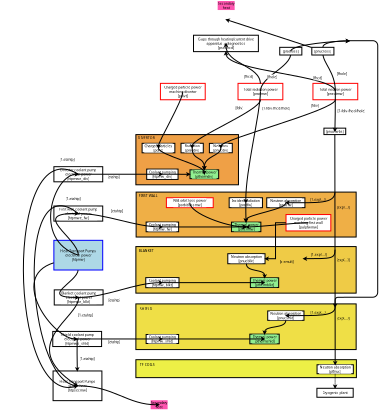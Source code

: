 <?xml version="1.0" encoding="UTF-8"?>
<dia:diagram xmlns:dia="http://www.lysator.liu.se/~alla/dia/">
  <dia:layer name="Background" visible="true" active="true">
    <dia:object type="Standard - Box" version="0" id="O0">
      <dia:attribute name="obj_pos">
        <dia:point val="-30.011,78.054"/>
      </dia:attribute>
      <dia:attribute name="obj_bb">
        <dia:rectangle val="-30.036,78.029;15.049,81.745"/>
      </dia:attribute>
      <dia:attribute name="elem_corner">
        <dia:point val="-30.011,78.054"/>
      </dia:attribute>
      <dia:attribute name="elem_width">
        <dia:real val="45.035"/>
      </dia:attribute>
      <dia:attribute name="elem_height">
        <dia:real val="3.666"/>
      </dia:attribute>
      <dia:attribute name="border_width">
        <dia:real val="0.05"/>
      </dia:attribute>
      <dia:attribute name="inner_color">
        <dia:color val="#edef46"/>
      </dia:attribute>
      <dia:attribute name="show_background">
        <dia:boolean val="true"/>
      </dia:attribute>
    </dia:object>
    <dia:object type="Standard - Text" version="1" id="O1">
      <dia:attribute name="obj_pos">
        <dia:point val="-29.236,79.331"/>
      </dia:attribute>
      <dia:attribute name="obj_bb">
        <dia:rectangle val="-29.236,78.676;-26.081,79.498"/>
      </dia:attribute>
      <dia:attribute name="text">
        <dia:composite type="text">
          <dia:attribute name="string">
            <dia:string>#TF COILS#</dia:string>
          </dia:attribute>
          <dia:attribute name="font">
            <dia:font family="sans" style="0" name="Helvetica"/>
          </dia:attribute>
          <dia:attribute name="height">
            <dia:real val="0.882"/>
          </dia:attribute>
          <dia:attribute name="pos">
            <dia:point val="-29.236,79.331"/>
          </dia:attribute>
          <dia:attribute name="color">
            <dia:color val="#000000"/>
          </dia:attribute>
          <dia:attribute name="alignment">
            <dia:enum val="0"/>
          </dia:attribute>
        </dia:composite>
      </dia:attribute>
      <dia:attribute name="valign">
        <dia:enum val="3"/>
      </dia:attribute>
    </dia:object>
    <dia:object type="Standard - Box" version="0" id="O2">
      <dia:attribute name="obj_pos">
        <dia:point val="-30.011,66.662"/>
      </dia:attribute>
      <dia:attribute name="obj_bb">
        <dia:rectangle val="-30.036,66.637;14.998,76.015"/>
      </dia:attribute>
      <dia:attribute name="elem_corner">
        <dia:point val="-30.011,66.662"/>
      </dia:attribute>
      <dia:attribute name="elem_width">
        <dia:real val="44.984"/>
      </dia:attribute>
      <dia:attribute name="elem_height">
        <dia:real val="9.328"/>
      </dia:attribute>
      <dia:attribute name="border_width">
        <dia:real val="0.05"/>
      </dia:attribute>
      <dia:attribute name="inner_color">
        <dia:color val="#efdf46"/>
      </dia:attribute>
      <dia:attribute name="show_background">
        <dia:boolean val="true"/>
      </dia:attribute>
    </dia:object>
    <dia:object type="Standard - Text" version="1" id="O3">
      <dia:attribute name="obj_pos">
        <dia:point val="-29.236,67.938"/>
      </dia:attribute>
      <dia:attribute name="obj_bb">
        <dia:rectangle val="-29.236,67.283;-26.671,68.106"/>
      </dia:attribute>
      <dia:attribute name="text">
        <dia:composite type="text">
          <dia:attribute name="string">
            <dia:string>#SHIELD#</dia:string>
          </dia:attribute>
          <dia:attribute name="font">
            <dia:font family="sans" style="0" name="Helvetica"/>
          </dia:attribute>
          <dia:attribute name="height">
            <dia:real val="0.882"/>
          </dia:attribute>
          <dia:attribute name="pos">
            <dia:point val="-29.236,67.938"/>
          </dia:attribute>
          <dia:attribute name="color">
            <dia:color val="#000000"/>
          </dia:attribute>
          <dia:attribute name="alignment">
            <dia:enum val="0"/>
          </dia:attribute>
        </dia:composite>
      </dia:attribute>
      <dia:attribute name="valign">
        <dia:enum val="3"/>
      </dia:attribute>
    </dia:object>
    <dia:object type="Standard - Box" version="0" id="O4">
      <dia:attribute name="obj_pos">
        <dia:point val="-30.011,54.956"/>
      </dia:attribute>
      <dia:attribute name="obj_bb">
        <dia:rectangle val="-30.036,54.931;14.998,64.487"/>
      </dia:attribute>
      <dia:attribute name="elem_corner">
        <dia:point val="-30.011,54.956"/>
      </dia:attribute>
      <dia:attribute name="elem_width">
        <dia:real val="44.984"/>
      </dia:attribute>
      <dia:attribute name="elem_height">
        <dia:real val="9.506"/>
      </dia:attribute>
      <dia:attribute name="border_width">
        <dia:real val="0.05"/>
      </dia:attribute>
      <dia:attribute name="inner_color">
        <dia:color val="#efcb46"/>
      </dia:attribute>
      <dia:attribute name="show_background">
        <dia:boolean val="true"/>
      </dia:attribute>
    </dia:object>
    <dia:object type="Standard - Text" version="1" id="O5">
      <dia:attribute name="obj_pos">
        <dia:point val="-29.436,56.046"/>
      </dia:attribute>
      <dia:attribute name="obj_bb">
        <dia:rectangle val="-29.436,55.391;-26.196,56.213"/>
      </dia:attribute>
      <dia:attribute name="text">
        <dia:composite type="text">
          <dia:attribute name="string">
            <dia:string>#BLANKET#</dia:string>
          </dia:attribute>
          <dia:attribute name="font">
            <dia:font family="sans" style="0" name="Helvetica"/>
          </dia:attribute>
          <dia:attribute name="height">
            <dia:real val="0.882"/>
          </dia:attribute>
          <dia:attribute name="pos">
            <dia:point val="-29.436,56.046"/>
          </dia:attribute>
          <dia:attribute name="color">
            <dia:color val="#000000"/>
          </dia:attribute>
          <dia:attribute name="alignment">
            <dia:enum val="0"/>
          </dia:attribute>
        </dia:composite>
      </dia:attribute>
      <dia:attribute name="valign">
        <dia:enum val="3"/>
      </dia:attribute>
    </dia:object>
    <dia:object type="Standard - Box" version="0" id="O6">
      <dia:attribute name="obj_pos">
        <dia:point val="-29.961,43.828"/>
      </dia:attribute>
      <dia:attribute name="obj_bb">
        <dia:rectangle val="-29.986,43.803;14.998,53.031"/>
      </dia:attribute>
      <dia:attribute name="elem_corner">
        <dia:point val="-29.961,43.828"/>
      </dia:attribute>
      <dia:attribute name="elem_width">
        <dia:real val="44.934"/>
      </dia:attribute>
      <dia:attribute name="elem_height">
        <dia:real val="9.178"/>
      </dia:attribute>
      <dia:attribute name="border_width">
        <dia:real val="0.05"/>
      </dia:attribute>
      <dia:attribute name="inner_color">
        <dia:color val="#efaf46"/>
      </dia:attribute>
      <dia:attribute name="show_background">
        <dia:boolean val="true"/>
      </dia:attribute>
    </dia:object>
    <dia:object type="Standard - Box" version="0" id="O7">
      <dia:attribute name="obj_pos">
        <dia:point val="-30.011,32.086"/>
      </dia:attribute>
      <dia:attribute name="obj_bb">
        <dia:rectangle val="-30.036,32.061;-9.036,42.361"/>
      </dia:attribute>
      <dia:attribute name="elem_corner">
        <dia:point val="-30.011,32.086"/>
      </dia:attribute>
      <dia:attribute name="elem_width">
        <dia:real val="20.95"/>
      </dia:attribute>
      <dia:attribute name="elem_height">
        <dia:real val="10.25"/>
      </dia:attribute>
      <dia:attribute name="border_width">
        <dia:real val="0.05"/>
      </dia:attribute>
      <dia:attribute name="inner_color">
        <dia:color val="#efa046"/>
      </dia:attribute>
      <dia:attribute name="show_background">
        <dia:boolean val="true"/>
      </dia:attribute>
    </dia:object>
    <dia:object type="Standard - Box" version="0" id="O8">
      <dia:attribute name="obj_pos">
        <dia:point val="-25,21.621"/>
      </dia:attribute>
      <dia:attribute name="obj_bb">
        <dia:rectangle val="-25.025,21.596;-15.825,24.996"/>
      </dia:attribute>
      <dia:attribute name="elem_corner">
        <dia:point val="-25,21.621"/>
      </dia:attribute>
      <dia:attribute name="elem_width">
        <dia:real val="9.15"/>
      </dia:attribute>
      <dia:attribute name="elem_height">
        <dia:real val="3.35"/>
      </dia:attribute>
      <dia:attribute name="border_width">
        <dia:real val="0.05"/>
      </dia:attribute>
      <dia:attribute name="border_color">
        <dia:color val="#ff0000"/>
      </dia:attribute>
      <dia:attribute name="show_background">
        <dia:boolean val="true"/>
      </dia:attribute>
    </dia:object>
    <dia:object type="Standard - Text" version="1" id="O9">
      <dia:attribute name="obj_pos">
        <dia:point val="-20.425,23.296"/>
      </dia:attribute>
      <dia:attribute name="obj_bb">
        <dia:rectangle val="-24.561,22.003;-16.289,24.59"/>
      </dia:attribute>
      <dia:attribute name="text">
        <dia:composite type="text">
          <dia:attribute name="string">
            <dia:string>#Charged particle power
reaching divertor
[pdivt]#</dia:string>
          </dia:attribute>
          <dia:attribute name="font">
            <dia:font family="sans" style="0" name="Helvetica"/>
          </dia:attribute>
          <dia:attribute name="height">
            <dia:real val="0.882"/>
          </dia:attribute>
          <dia:attribute name="pos">
            <dia:point val="-20.425,22.658"/>
          </dia:attribute>
          <dia:attribute name="color">
            <dia:color val="#000000"/>
          </dia:attribute>
          <dia:attribute name="alignment">
            <dia:enum val="1"/>
          </dia:attribute>
        </dia:composite>
      </dia:attribute>
      <dia:attribute name="valign">
        <dia:enum val="2"/>
      </dia:attribute>
      <dia:attribute name="fill_color">
        <dia:color val="#ffffff"/>
      </dia:attribute>
      <dia:attribute name="show_background">
        <dia:boolean val="true"/>
      </dia:attribute>
      <dia:connections>
        <dia:connection handle="0" to="O8" connection="8"/>
      </dia:connections>
    </dia:object>
    <dia:object type="Standard - Box" version="0" id="O10">
      <dia:attribute name="obj_pos">
        <dia:point val="6.15,21.621"/>
      </dia:attribute>
      <dia:attribute name="obj_bb">
        <dia:rectangle val="6.125,21.596;15.325,24.996"/>
      </dia:attribute>
      <dia:attribute name="elem_corner">
        <dia:point val="6.15,21.621"/>
      </dia:attribute>
      <dia:attribute name="elem_width">
        <dia:real val="9.15"/>
      </dia:attribute>
      <dia:attribute name="elem_height">
        <dia:real val="3.35"/>
      </dia:attribute>
      <dia:attribute name="border_width">
        <dia:real val="0.05"/>
      </dia:attribute>
      <dia:attribute name="border_color">
        <dia:color val="#ff0000"/>
      </dia:attribute>
      <dia:attribute name="show_background">
        <dia:boolean val="true"/>
      </dia:attribute>
    </dia:object>
    <dia:object type="Standard - Text" version="1" id="O11">
      <dia:attribute name="obj_pos">
        <dia:point val="10.725,23.296"/>
      </dia:attribute>
      <dia:attribute name="obj_bb">
        <dia:rectangle val="7.201,22.444;14.249,24.148"/>
      </dia:attribute>
      <dia:attribute name="text">
        <dia:composite type="text">
          <dia:attribute name="string">
            <dia:string>#Total neutron power
[pneutmw]#</dia:string>
          </dia:attribute>
          <dia:attribute name="font">
            <dia:font family="sans" style="0" name="Helvetica"/>
          </dia:attribute>
          <dia:attribute name="height">
            <dia:real val="0.882"/>
          </dia:attribute>
          <dia:attribute name="pos">
            <dia:point val="10.725,23.099"/>
          </dia:attribute>
          <dia:attribute name="color">
            <dia:color val="#000000"/>
          </dia:attribute>
          <dia:attribute name="alignment">
            <dia:enum val="1"/>
          </dia:attribute>
        </dia:composite>
      </dia:attribute>
      <dia:attribute name="valign">
        <dia:enum val="2"/>
      </dia:attribute>
      <dia:attribute name="fill_color">
        <dia:color val="#ffffff"/>
      </dia:attribute>
      <dia:attribute name="show_background">
        <dia:boolean val="true"/>
      </dia:attribute>
      <dia:connections>
        <dia:connection handle="0" to="O10" connection="8"/>
      </dia:connections>
    </dia:object>
    <dia:object type="Standard - Box" version="0" id="O12">
      <dia:attribute name="obj_pos">
        <dia:point val="-9.15,21.621"/>
      </dia:attribute>
      <dia:attribute name="obj_bb">
        <dia:rectangle val="-9.175,21.596;0.025,24.996"/>
      </dia:attribute>
      <dia:attribute name="elem_corner">
        <dia:point val="-9.15,21.621"/>
      </dia:attribute>
      <dia:attribute name="elem_width">
        <dia:real val="9.15"/>
      </dia:attribute>
      <dia:attribute name="elem_height">
        <dia:real val="3.35"/>
      </dia:attribute>
      <dia:attribute name="border_width">
        <dia:real val="0.05"/>
      </dia:attribute>
      <dia:attribute name="border_color">
        <dia:color val="#ff0000"/>
      </dia:attribute>
      <dia:attribute name="show_background">
        <dia:boolean val="true"/>
      </dia:attribute>
    </dia:object>
    <dia:object type="Standard - Text" version="1" id="O13">
      <dia:attribute name="obj_pos">
        <dia:point val="-4.575,23.296"/>
      </dia:attribute>
      <dia:attribute name="obj_bb">
        <dia:rectangle val="-8.293,22.444;-0.858,24.148"/>
      </dia:attribute>
      <dia:attribute name="text">
        <dia:composite type="text">
          <dia:attribute name="string">
            <dia:string>#Total radiation power
[pradmw]#</dia:string>
          </dia:attribute>
          <dia:attribute name="font">
            <dia:font family="sans" style="0" name="Helvetica"/>
          </dia:attribute>
          <dia:attribute name="height">
            <dia:real val="0.882"/>
          </dia:attribute>
          <dia:attribute name="pos">
            <dia:point val="-4.575,23.099"/>
          </dia:attribute>
          <dia:attribute name="color">
            <dia:color val="#000000"/>
          </dia:attribute>
          <dia:attribute name="alignment">
            <dia:enum val="1"/>
          </dia:attribute>
        </dia:composite>
      </dia:attribute>
      <dia:attribute name="valign">
        <dia:enum val="2"/>
      </dia:attribute>
      <dia:attribute name="fill_color">
        <dia:color val="#ffffff"/>
      </dia:attribute>
      <dia:attribute name="show_background">
        <dia:boolean val="true"/>
      </dia:attribute>
      <dia:connections>
        <dia:connection handle="0" to="O12" connection="8"/>
      </dia:connections>
    </dia:object>
    <dia:object type="Standard - Box" version="0" id="O14">
      <dia:attribute name="obj_pos">
        <dia:point val="-18.241,11.792"/>
      </dia:attribute>
      <dia:attribute name="obj_bb">
        <dia:rectangle val="-18.265,11.767;-4.965,15.167"/>
      </dia:attribute>
      <dia:attribute name="elem_corner">
        <dia:point val="-18.241,11.792"/>
      </dia:attribute>
      <dia:attribute name="elem_width">
        <dia:real val="13.25"/>
      </dia:attribute>
      <dia:attribute name="elem_height">
        <dia:real val="3.35"/>
      </dia:attribute>
      <dia:attribute name="border_width">
        <dia:real val="0.05"/>
      </dia:attribute>
      <dia:attribute name="show_background">
        <dia:boolean val="true"/>
      </dia:attribute>
    </dia:object>
    <dia:object type="Standard - Text" version="1" id="O15">
      <dia:attribute name="obj_pos">
        <dia:point val="-11.616,13.467"/>
      </dia:attribute>
      <dia:attribute name="obj_bb">
        <dia:rectangle val="-17.864,12.174;-5.367,14.76"/>
      </dia:attribute>
      <dia:attribute name="text">
        <dia:composite type="text">
          <dia:attribute name="string">
            <dia:string>#Gaps through heating/current drive
apparatus + diagnostics
[psechcd]#</dia:string>
          </dia:attribute>
          <dia:attribute name="font">
            <dia:font family="sans" style="0" name="Helvetica"/>
          </dia:attribute>
          <dia:attribute name="height">
            <dia:real val="0.882"/>
          </dia:attribute>
          <dia:attribute name="pos">
            <dia:point val="-11.616,12.829"/>
          </dia:attribute>
          <dia:attribute name="color">
            <dia:color val="#000000"/>
          </dia:attribute>
          <dia:attribute name="alignment">
            <dia:enum val="1"/>
          </dia:attribute>
        </dia:composite>
      </dia:attribute>
      <dia:attribute name="valign">
        <dia:enum val="2"/>
      </dia:attribute>
      <dia:attribute name="fill_color">
        <dia:color val="#ffffff"/>
      </dia:attribute>
      <dia:attribute name="show_background">
        <dia:boolean val="true"/>
      </dia:attribute>
      <dia:connections>
        <dia:connection handle="0" to="O14" connection="8"/>
      </dia:connections>
    </dia:object>
    <dia:object type="Geometric - Octogon" version="1" id="O16">
      <dia:attribute name="obj_pos">
        <dia:point val="-14.703,2.594"/>
      </dia:attribute>
      <dia:attribute name="obj_bb">
        <dia:rectangle val="-14.728,2.569;-8.703,8.594"/>
      </dia:attribute>
      <dia:attribute name="meta">
        <dia:composite type="dict"/>
      </dia:attribute>
      <dia:attribute name="elem_corner">
        <dia:point val="-14.703,2.594"/>
      </dia:attribute>
      <dia:attribute name="elem_width">
        <dia:real val="5.975"/>
      </dia:attribute>
      <dia:attribute name="elem_height">
        <dia:real val="5.975"/>
      </dia:attribute>
      <dia:attribute name="line_width">
        <dia:real val="0.05"/>
      </dia:attribute>
      <dia:attribute name="line_colour">
        <dia:color val="#000000"/>
      </dia:attribute>
      <dia:attribute name="fill_colour">
        <dia:color val="#fe55af"/>
      </dia:attribute>
      <dia:attribute name="show_background">
        <dia:boolean val="true"/>
      </dia:attribute>
      <dia:attribute name="line_style">
        <dia:enum val="0"/>
        <dia:real val="1"/>
      </dia:attribute>
      <dia:attribute name="flip_horizontal">
        <dia:boolean val="false"/>
      </dia:attribute>
      <dia:attribute name="flip_vertical">
        <dia:boolean val="false"/>
      </dia:attribute>
      <dia:attribute name="subscale">
        <dia:real val="1"/>
      </dia:attribute>
    </dia:object>
    <dia:object type="Standard - Text" version="1" id="O17">
      <dia:attribute name="obj_pos">
        <dia:point val="-11.573,5.724"/>
      </dia:attribute>
      <dia:attribute name="obj_bb">
        <dia:rectangle val="-13.442,4.872;-9.704,6.576"/>
      </dia:attribute>
      <dia:attribute name="text">
        <dia:composite type="text">
          <dia:attribute name="string">
            <dia:string>#Secondary
heat#</dia:string>
          </dia:attribute>
          <dia:attribute name="font">
            <dia:font family="sans" style="0" name="Helvetica"/>
          </dia:attribute>
          <dia:attribute name="height">
            <dia:real val="0.882"/>
          </dia:attribute>
          <dia:attribute name="pos">
            <dia:point val="-11.573,5.527"/>
          </dia:attribute>
          <dia:attribute name="color">
            <dia:color val="#000000"/>
          </dia:attribute>
          <dia:attribute name="alignment">
            <dia:enum val="1"/>
          </dia:attribute>
        </dia:composite>
      </dia:attribute>
      <dia:attribute name="valign">
        <dia:enum val="2"/>
      </dia:attribute>
      <dia:attribute name="fill_color">
        <dia:color val="#fe55af"/>
      </dia:attribute>
      <dia:attribute name="show_background">
        <dia:boolean val="true"/>
      </dia:attribute>
      <dia:connections>
        <dia:connection handle="0" to="O16" connection="15"/>
      </dia:connections>
    </dia:object>
    <dia:object type="Standard - Text" version="1" id="O18">
      <dia:attribute name="obj_pos">
        <dia:point val="-8.3,23.95"/>
      </dia:attribute>
      <dia:attribute name="obj_bb">
        <dia:rectangle val="-8.3,23.295;-8.3,24.117"/>
      </dia:attribute>
      <dia:attribute name="text">
        <dia:composite type="text">
          <dia:attribute name="string">
            <dia:string>##</dia:string>
          </dia:attribute>
          <dia:attribute name="font">
            <dia:font family="sans" style="0" name="Helvetica"/>
          </dia:attribute>
          <dia:attribute name="height">
            <dia:real val="0.882"/>
          </dia:attribute>
          <dia:attribute name="pos">
            <dia:point val="-8.3,23.95"/>
          </dia:attribute>
          <dia:attribute name="color">
            <dia:color val="#000000"/>
          </dia:attribute>
          <dia:attribute name="alignment">
            <dia:enum val="0"/>
          </dia:attribute>
        </dia:composite>
      </dia:attribute>
      <dia:attribute name="valign">
        <dia:enum val="3"/>
      </dia:attribute>
      <dia:attribute name="fill_color">
        <dia:color val="#ffffff"/>
      </dia:attribute>
      <dia:attribute name="show_background">
        <dia:boolean val="true"/>
      </dia:attribute>
    </dia:object>
    <dia:object type="Standard - BezierLine" version="0" id="O19">
      <dia:attribute name="obj_pos">
        <dia:point val="10.725,23.296"/>
      </dia:attribute>
      <dia:attribute name="obj_bb">
        <dia:rectangle val="8.154,15.833;10.754,21.622"/>
      </dia:attribute>
      <dia:attribute name="bez_points">
        <dia:point val="10.725,23.296"/>
        <dia:point val="10.734,19.271"/>
        <dia:point val="8.184,17.521"/>
        <dia:point val="8.176,15.048"/>
      </dia:attribute>
      <dia:attribute name="corner_types">
        <dia:enum val="0"/>
        <dia:enum val="0"/>
      </dia:attribute>
      <dia:attribute name="line_width">
        <dia:real val="0.05"/>
      </dia:attribute>
      <dia:attribute name="end_arrow">
        <dia:enum val="22"/>
      </dia:attribute>
      <dia:attribute name="end_arrow_length">
        <dia:real val="0.5"/>
      </dia:attribute>
      <dia:attribute name="end_arrow_width">
        <dia:real val="0.5"/>
      </dia:attribute>
      <dia:connections>
        <dia:connection handle="0" to="O10" connection="8"/>
        <dia:connection handle="3" to="O138" connection="8"/>
      </dia:connections>
    </dia:object>
    <dia:object type="Standard - BezierLine" version="0" id="O20">
      <dia:attribute name="obj_pos">
        <dia:point val="-4.575,23.296"/>
      </dia:attribute>
      <dia:attribute name="obj_bb">
        <dia:rectangle val="-4.595,15.833;1.653,21.622"/>
      </dia:attribute>
      <dia:attribute name="bez_points">
        <dia:point val="-4.575,23.296"/>
        <dia:point val="-4.566,20.171"/>
        <dia:point val="1.634,18.371"/>
        <dia:point val="1.626,15.048"/>
      </dia:attribute>
      <dia:attribute name="corner_types">
        <dia:enum val="0"/>
        <dia:enum val="0"/>
      </dia:attribute>
      <dia:attribute name="line_width">
        <dia:real val="0.05"/>
      </dia:attribute>
      <dia:attribute name="end_arrow">
        <dia:enum val="22"/>
      </dia:attribute>
      <dia:attribute name="end_arrow_length">
        <dia:real val="0.5"/>
      </dia:attribute>
      <dia:attribute name="end_arrow_width">
        <dia:real val="0.5"/>
      </dia:attribute>
      <dia:connections>
        <dia:connection handle="0" to="O12" connection="8"/>
        <dia:connection handle="3" to="O136" connection="8"/>
      </dia:connections>
    </dia:object>
    <dia:object type="Standard - BezierLine" version="0" id="O21">
      <dia:attribute name="obj_pos">
        <dia:point val="-4.575,23.296"/>
      </dia:attribute>
      <dia:attribute name="obj_bb">
        <dia:rectangle val="-11.635,15.047;-4.563,21.716"/>
      </dia:attribute>
      <dia:attribute name="bez_points">
        <dia:point val="-4.575,23.296"/>
        <dia:point val="-4.605,19.581"/>
        <dia:point val="-11.6,17.732"/>
        <dia:point val="-11.616,13.467"/>
      </dia:attribute>
      <dia:attribute name="corner_types">
        <dia:enum val="0"/>
        <dia:enum val="0"/>
      </dia:attribute>
      <dia:attribute name="line_width">
        <dia:real val="0.05"/>
      </dia:attribute>
      <dia:attribute name="end_arrow">
        <dia:enum val="22"/>
      </dia:attribute>
      <dia:attribute name="end_arrow_length">
        <dia:real val="0.5"/>
      </dia:attribute>
      <dia:attribute name="end_arrow_width">
        <dia:real val="0.5"/>
      </dia:attribute>
      <dia:connections>
        <dia:connection handle="0" to="O12" connection="8"/>
        <dia:connection handle="3" to="O14" connection="8"/>
      </dia:connections>
    </dia:object>
    <dia:object type="Standard - BezierLine" version="0" id="O22">
      <dia:attribute name="obj_pos">
        <dia:point val="10.725,23.296"/>
      </dia:attribute>
      <dia:attribute name="obj_bb">
        <dia:rectangle val="-11.634,15.142;10.761,21.621"/>
      </dia:attribute>
      <dia:attribute name="bez_points">
        <dia:point val="10.725,23.296"/>
        <dia:point val="10.747,19.896"/>
        <dia:point val="-11.6,17.554"/>
        <dia:point val="-11.616,13.467"/>
      </dia:attribute>
      <dia:attribute name="corner_types">
        <dia:enum val="0"/>
        <dia:enum val="0"/>
      </dia:attribute>
      <dia:attribute name="line_width">
        <dia:real val="0.05"/>
      </dia:attribute>
      <dia:attribute name="end_arrow">
        <dia:enum val="22"/>
      </dia:attribute>
      <dia:attribute name="end_arrow_length">
        <dia:real val="0.5"/>
      </dia:attribute>
      <dia:attribute name="end_arrow_width">
        <dia:real val="0.5"/>
      </dia:attribute>
      <dia:connections>
        <dia:connection handle="0" to="O10" connection="8"/>
        <dia:connection handle="3" to="O14" connection="8"/>
      </dia:connections>
    </dia:object>
    <dia:object type="Standard - Text" version="1" id="O23">
      <dia:attribute name="obj_pos">
        <dia:point val="6.209,20.788"/>
      </dia:attribute>
      <dia:attribute name="obj_bb">
        <dia:rectangle val="6.209,20.133;8.289,20.955"/>
      </dia:attribute>
      <dia:attribute name="text">
        <dia:composite type="text">
          <dia:attribute name="string">
            <dia:string>#[fhcd]#</dia:string>
          </dia:attribute>
          <dia:attribute name="font">
            <dia:font family="sans" style="0" name="Helvetica"/>
          </dia:attribute>
          <dia:attribute name="height">
            <dia:real val="0.882"/>
          </dia:attribute>
          <dia:attribute name="pos">
            <dia:point val="6.209,20.788"/>
          </dia:attribute>
          <dia:attribute name="color">
            <dia:color val="#000000"/>
          </dia:attribute>
          <dia:attribute name="alignment">
            <dia:enum val="0"/>
          </dia:attribute>
        </dia:composite>
      </dia:attribute>
      <dia:attribute name="valign">
        <dia:enum val="3"/>
      </dia:attribute>
      <dia:attribute name="fill_color">
        <dia:color val="#ffffff"/>
      </dia:attribute>
      <dia:attribute name="show_background">
        <dia:boolean val="true"/>
      </dia:attribute>
    </dia:object>
    <dia:object type="Standard - Text" version="1" id="O24">
      <dia:attribute name="obj_pos">
        <dia:point val="11.058,19.939"/>
      </dia:attribute>
      <dia:attribute name="obj_bb">
        <dia:rectangle val="11.058,19.284;13.365,20.106"/>
      </dia:attribute>
      <dia:attribute name="text">
        <dia:composite type="text">
          <dia:attribute name="string">
            <dia:string>#[fhole]#</dia:string>
          </dia:attribute>
          <dia:attribute name="font">
            <dia:font family="sans" style="0" name="Helvetica"/>
          </dia:attribute>
          <dia:attribute name="height">
            <dia:real val="0.882"/>
          </dia:attribute>
          <dia:attribute name="pos">
            <dia:point val="11.058,19.939"/>
          </dia:attribute>
          <dia:attribute name="color">
            <dia:color val="#000000"/>
          </dia:attribute>
          <dia:attribute name="alignment">
            <dia:enum val="0"/>
          </dia:attribute>
        </dia:composite>
      </dia:attribute>
      <dia:attribute name="valign">
        <dia:enum val="3"/>
      </dia:attribute>
      <dia:attribute name="fill_color">
        <dia:color val="#ffffff"/>
      </dia:attribute>
      <dia:attribute name="show_background">
        <dia:boolean val="true"/>
      </dia:attribute>
    </dia:object>
    <dia:object type="Standard - Text" version="1" id="O25">
      <dia:attribute name="obj_pos">
        <dia:point val="-7.948,20.463"/>
      </dia:attribute>
      <dia:attribute name="obj_bb">
        <dia:rectangle val="-7.948,19.808;-5.868,20.63"/>
      </dia:attribute>
      <dia:attribute name="text">
        <dia:composite type="text">
          <dia:attribute name="string">
            <dia:string>#[fhcd]#</dia:string>
          </dia:attribute>
          <dia:attribute name="font">
            <dia:font family="sans" style="0" name="Helvetica"/>
          </dia:attribute>
          <dia:attribute name="height">
            <dia:real val="0.882"/>
          </dia:attribute>
          <dia:attribute name="pos">
            <dia:point val="-7.948,20.463"/>
          </dia:attribute>
          <dia:attribute name="color">
            <dia:color val="#000000"/>
          </dia:attribute>
          <dia:attribute name="alignment">
            <dia:enum val="0"/>
          </dia:attribute>
        </dia:composite>
      </dia:attribute>
      <dia:attribute name="valign">
        <dia:enum val="3"/>
      </dia:attribute>
      <dia:attribute name="fill_color">
        <dia:color val="#ffffff"/>
      </dia:attribute>
      <dia:attribute name="show_background">
        <dia:boolean val="true"/>
      </dia:attribute>
    </dia:object>
    <dia:object type="Standard - Text" version="1" id="O26">
      <dia:attribute name="obj_pos">
        <dia:point val="-3.197,20.578"/>
      </dia:attribute>
      <dia:attribute name="obj_bb">
        <dia:rectangle val="-3.197,19.923;-0.89,20.746"/>
      </dia:attribute>
      <dia:attribute name="text">
        <dia:composite type="text">
          <dia:attribute name="string">
            <dia:string>#[fhole]#</dia:string>
          </dia:attribute>
          <dia:attribute name="font">
            <dia:font family="sans" style="0" name="Helvetica"/>
          </dia:attribute>
          <dia:attribute name="height">
            <dia:real val="0.882"/>
          </dia:attribute>
          <dia:attribute name="pos">
            <dia:point val="-3.197,20.578"/>
          </dia:attribute>
          <dia:attribute name="color">
            <dia:color val="#000000"/>
          </dia:attribute>
          <dia:attribute name="alignment">
            <dia:enum val="0"/>
          </dia:attribute>
        </dia:composite>
      </dia:attribute>
      <dia:attribute name="valign">
        <dia:enum val="3"/>
      </dia:attribute>
      <dia:attribute name="fill_color">
        <dia:color val="#ffffff"/>
      </dia:attribute>
      <dia:attribute name="show_background">
        <dia:boolean val="true"/>
      </dia:attribute>
    </dia:object>
    <dia:object type="Standard - Box" version="0" id="O27">
      <dia:attribute name="obj_pos">
        <dia:point val="-14.998,33.879"/>
      </dia:attribute>
      <dia:attribute name="obj_bb">
        <dia:rectangle val="-15.023,33.854;-10.295,35.818"/>
      </dia:attribute>
      <dia:attribute name="elem_corner">
        <dia:point val="-14.998,33.879"/>
      </dia:attribute>
      <dia:attribute name="elem_width">
        <dia:real val="4.678"/>
      </dia:attribute>
      <dia:attribute name="elem_height">
        <dia:real val="1.914"/>
      </dia:attribute>
      <dia:attribute name="border_width">
        <dia:real val="0.05"/>
      </dia:attribute>
      <dia:attribute name="show_background">
        <dia:boolean val="true"/>
      </dia:attribute>
    </dia:object>
    <dia:object type="Standard - Text" version="1" id="O28">
      <dia:attribute name="obj_pos">
        <dia:point val="-12.659,34.836"/>
      </dia:attribute>
      <dia:attribute name="obj_bb">
        <dia:rectangle val="-14.329,33.983;-10.989,35.688"/>
      </dia:attribute>
      <dia:attribute name="text">
        <dia:composite type="text">
          <dia:attribute name="string">
            <dia:string>#Neutrons
[pnucdiv]#</dia:string>
          </dia:attribute>
          <dia:attribute name="font">
            <dia:font family="sans" style="0" name="Helvetica"/>
          </dia:attribute>
          <dia:attribute name="height">
            <dia:real val="0.882"/>
          </dia:attribute>
          <dia:attribute name="pos">
            <dia:point val="-12.659,34.639"/>
          </dia:attribute>
          <dia:attribute name="color">
            <dia:color val="#000000"/>
          </dia:attribute>
          <dia:attribute name="alignment">
            <dia:enum val="1"/>
          </dia:attribute>
        </dia:composite>
      </dia:attribute>
      <dia:attribute name="valign">
        <dia:enum val="2"/>
      </dia:attribute>
      <dia:attribute name="fill_color">
        <dia:color val="#ffffff"/>
      </dia:attribute>
      <dia:attribute name="show_background">
        <dia:boolean val="true"/>
      </dia:attribute>
      <dia:connections>
        <dia:connection handle="0" to="O27" connection="8"/>
      </dia:connections>
    </dia:object>
    <dia:object type="Standard - Box" version="0" id="O29">
      <dia:attribute name="obj_pos">
        <dia:point val="-20.792,33.858"/>
      </dia:attribute>
      <dia:attribute name="obj_bb">
        <dia:rectangle val="-20.817,33.833;-16.218,35.839"/>
      </dia:attribute>
      <dia:attribute name="elem_corner">
        <dia:point val="-20.792,33.858"/>
      </dia:attribute>
      <dia:attribute name="elem_width">
        <dia:real val="4.549"/>
      </dia:attribute>
      <dia:attribute name="elem_height">
        <dia:real val="1.955"/>
      </dia:attribute>
      <dia:attribute name="border_width">
        <dia:real val="0.05"/>
      </dia:attribute>
      <dia:attribute name="show_background">
        <dia:boolean val="true"/>
      </dia:attribute>
    </dia:object>
    <dia:object type="Standard - Text" version="1" id="O30">
      <dia:attribute name="obj_pos">
        <dia:point val="-18.518,34.836"/>
      </dia:attribute>
      <dia:attribute name="obj_bb">
        <dia:rectangle val="-20.185,33.983;-16.85,35.688"/>
      </dia:attribute>
      <dia:attribute name="text">
        <dia:composite type="text">
          <dia:attribute name="string">
            <dia:string>#Radiation
[praddiv]#</dia:string>
          </dia:attribute>
          <dia:attribute name="font">
            <dia:font family="sans" style="0" name="Helvetica"/>
          </dia:attribute>
          <dia:attribute name="height">
            <dia:real val="0.882"/>
          </dia:attribute>
          <dia:attribute name="pos">
            <dia:point val="-18.518,34.639"/>
          </dia:attribute>
          <dia:attribute name="color">
            <dia:color val="#000000"/>
          </dia:attribute>
          <dia:attribute name="alignment">
            <dia:enum val="1"/>
          </dia:attribute>
        </dia:composite>
      </dia:attribute>
      <dia:attribute name="valign">
        <dia:enum val="2"/>
      </dia:attribute>
      <dia:attribute name="fill_color">
        <dia:color val="#ffffff"/>
      </dia:attribute>
      <dia:attribute name="show_background">
        <dia:boolean val="true"/>
      </dia:attribute>
      <dia:connections>
        <dia:connection handle="0" to="O29" connection="8"/>
      </dia:connections>
    </dia:object>
    <dia:object type="Standard - Box" version="0" id="O31">
      <dia:attribute name="obj_pos">
        <dia:point val="-27.803,39.13"/>
      </dia:attribute>
      <dia:attribute name="obj_bb">
        <dia:rectangle val="-27.828,39.105;-21.371,41.263"/>
      </dia:attribute>
      <dia:attribute name="elem_corner">
        <dia:point val="-27.803,39.13"/>
      </dia:attribute>
      <dia:attribute name="elem_width">
        <dia:real val="6.406"/>
      </dia:attribute>
      <dia:attribute name="elem_height">
        <dia:real val="2.108"/>
      </dia:attribute>
      <dia:attribute name="border_width">
        <dia:real val="0.05"/>
      </dia:attribute>
      <dia:attribute name="show_background">
        <dia:boolean val="true"/>
      </dia:attribute>
    </dia:object>
    <dia:object type="Standard - Text" version="1" id="O32">
      <dia:attribute name="obj_pos">
        <dia:point val="-24.6,40.184"/>
      </dia:attribute>
      <dia:attribute name="obj_bb">
        <dia:rectangle val="-27.627,39.332;-21.572,41.036"/>
      </dia:attribute>
      <dia:attribute name="text">
        <dia:composite type="text">
          <dia:attribute name="string">
            <dia:string>#Coolant pumping
[htpmw_div]#</dia:string>
          </dia:attribute>
          <dia:attribute name="font">
            <dia:font family="sans" style="0" name="Helvetica"/>
          </dia:attribute>
          <dia:attribute name="height">
            <dia:real val="0.882"/>
          </dia:attribute>
          <dia:attribute name="pos">
            <dia:point val="-24.6,39.987"/>
          </dia:attribute>
          <dia:attribute name="color">
            <dia:color val="#000000"/>
          </dia:attribute>
          <dia:attribute name="alignment">
            <dia:enum val="1"/>
          </dia:attribute>
        </dia:composite>
      </dia:attribute>
      <dia:attribute name="valign">
        <dia:enum val="2"/>
      </dia:attribute>
      <dia:attribute name="fill_color">
        <dia:color val="#ffffff"/>
      </dia:attribute>
      <dia:attribute name="show_background">
        <dia:boolean val="true"/>
      </dia:attribute>
      <dia:connections>
        <dia:connection handle="0" to="O31" connection="8"/>
      </dia:connections>
    </dia:object>
    <dia:object type="Standard - Box" version="0" id="O33">
      <dia:attribute name="obj_pos">
        <dia:point val="-18.961,39.278"/>
      </dia:attribute>
      <dia:attribute name="obj_bb">
        <dia:rectangle val="-18.986,39.253;-13.076,41.115"/>
      </dia:attribute>
      <dia:attribute name="elem_corner">
        <dia:point val="-18.961,39.278"/>
      </dia:attribute>
      <dia:attribute name="elem_width">
        <dia:real val="5.86"/>
      </dia:attribute>
      <dia:attribute name="elem_height">
        <dia:real val="1.812"/>
      </dia:attribute>
      <dia:attribute name="border_width">
        <dia:real val="0.05"/>
      </dia:attribute>
      <dia:attribute name="inner_color">
        <dia:color val="#90ee90"/>
      </dia:attribute>
      <dia:attribute name="show_background">
        <dia:boolean val="true"/>
      </dia:attribute>
    </dia:object>
    <dia:object type="Standard - Text" version="1" id="O34">
      <dia:attribute name="obj_pos">
        <dia:point val="-16.031,40.184"/>
      </dia:attribute>
      <dia:attribute name="obj_bb">
        <dia:rectangle val="-18.69,39.332;-13.372,41.036"/>
      </dia:attribute>
      <dia:attribute name="text">
        <dia:composite type="text">
          <dia:attribute name="string">
            <dia:string>#Thermal power
[pthermdiv]#</dia:string>
          </dia:attribute>
          <dia:attribute name="font">
            <dia:font family="sans" style="0" name="Helvetica"/>
          </dia:attribute>
          <dia:attribute name="height">
            <dia:real val="0.882"/>
          </dia:attribute>
          <dia:attribute name="pos">
            <dia:point val="-16.031,39.987"/>
          </dia:attribute>
          <dia:attribute name="color">
            <dia:color val="#000000"/>
          </dia:attribute>
          <dia:attribute name="alignment">
            <dia:enum val="1"/>
          </dia:attribute>
        </dia:composite>
      </dia:attribute>
      <dia:attribute name="valign">
        <dia:enum val="2"/>
      </dia:attribute>
      <dia:attribute name="fill_color">
        <dia:color val="#90ee90"/>
      </dia:attribute>
      <dia:attribute name="show_background">
        <dia:boolean val="true"/>
      </dia:attribute>
      <dia:connections>
        <dia:connection handle="0" to="O33" connection="8"/>
      </dia:connections>
    </dia:object>
    <dia:object type="Standard - Box" version="0" id="O35">
      <dia:attribute name="obj_pos">
        <dia:point val="-28.739,33.867"/>
      </dia:attribute>
      <dia:attribute name="obj_bb">
        <dia:rectangle val="-28.764,33.842;-22.023,35.83"/>
      </dia:attribute>
      <dia:attribute name="elem_corner">
        <dia:point val="-28.739,33.867"/>
      </dia:attribute>
      <dia:attribute name="elem_width">
        <dia:real val="6.69"/>
      </dia:attribute>
      <dia:attribute name="elem_height">
        <dia:real val="1.938"/>
      </dia:attribute>
      <dia:attribute name="border_width">
        <dia:real val="0.05"/>
      </dia:attribute>
      <dia:attribute name="show_background">
        <dia:boolean val="true"/>
      </dia:attribute>
    </dia:object>
    <dia:object type="Standard - Text" version="1" id="O36">
      <dia:attribute name="obj_pos">
        <dia:point val="-25.393,34.836"/>
      </dia:attribute>
      <dia:attribute name="obj_bb">
        <dia:rectangle val="-28.51,33.983;-22.277,35.688"/>
      </dia:attribute>
      <dia:attribute name="text">
        <dia:composite type="text">
          <dia:attribute name="string">
            <dia:string>#Charged particles
[pdivt]#</dia:string>
          </dia:attribute>
          <dia:attribute name="font">
            <dia:font family="sans" style="0" name="Helvetica"/>
          </dia:attribute>
          <dia:attribute name="height">
            <dia:real val="0.882"/>
          </dia:attribute>
          <dia:attribute name="pos">
            <dia:point val="-25.393,34.639"/>
          </dia:attribute>
          <dia:attribute name="color">
            <dia:color val="#000000"/>
          </dia:attribute>
          <dia:attribute name="alignment">
            <dia:enum val="1"/>
          </dia:attribute>
        </dia:composite>
      </dia:attribute>
      <dia:attribute name="valign">
        <dia:enum val="2"/>
      </dia:attribute>
      <dia:attribute name="fill_color">
        <dia:color val="#ffffff"/>
      </dia:attribute>
      <dia:attribute name="show_background">
        <dia:boolean val="true"/>
      </dia:attribute>
      <dia:connections>
        <dia:connection handle="0" to="O35" connection="8"/>
      </dia:connections>
    </dia:object>
    <dia:object type="Standard - Box" version="0" id="O37">
      <dia:attribute name="obj_pos">
        <dia:point val="8.394,30.768"/>
      </dia:attribute>
      <dia:attribute name="obj_bb">
        <dia:rectangle val="8.369,30.744;12.869,32.108"/>
      </dia:attribute>
      <dia:attribute name="elem_corner">
        <dia:point val="8.394,30.768"/>
      </dia:attribute>
      <dia:attribute name="elem_width">
        <dia:real val="4.45"/>
      </dia:attribute>
      <dia:attribute name="elem_height">
        <dia:real val="1.315"/>
      </dia:attribute>
      <dia:attribute name="border_width">
        <dia:real val="0.05"/>
      </dia:attribute>
      <dia:attribute name="show_background">
        <dia:boolean val="true"/>
      </dia:attribute>
    </dia:object>
    <dia:object type="Standard - Text" version="1" id="O38">
      <dia:attribute name="obj_pos">
        <dia:point val="10.619,31.426"/>
      </dia:attribute>
      <dia:attribute name="obj_bb">
        <dia:rectangle val="8.665,31.015;12.573,31.837"/>
      </dia:attribute>
      <dia:attribute name="text">
        <dia:composite type="text">
          <dia:attribute name="string">
            <dia:string>#[pnucfwbs]#</dia:string>
          </dia:attribute>
          <dia:attribute name="font">
            <dia:font family="sans" style="0" name="Helvetica"/>
          </dia:attribute>
          <dia:attribute name="height">
            <dia:real val="0.882"/>
          </dia:attribute>
          <dia:attribute name="pos">
            <dia:point val="10.619,31.67"/>
          </dia:attribute>
          <dia:attribute name="color">
            <dia:color val="#000000"/>
          </dia:attribute>
          <dia:attribute name="alignment">
            <dia:enum val="1"/>
          </dia:attribute>
        </dia:composite>
      </dia:attribute>
      <dia:attribute name="valign">
        <dia:enum val="2"/>
      </dia:attribute>
      <dia:attribute name="fill_color">
        <dia:color val="#ffffff"/>
      </dia:attribute>
      <dia:attribute name="show_background">
        <dia:boolean val="true"/>
      </dia:attribute>
      <dia:connections>
        <dia:connection handle="0" to="O37" connection="8"/>
      </dia:connections>
    </dia:object>
    <dia:object type="Standard - BezierLine" version="0" id="O39">
      <dia:attribute name="obj_pos">
        <dia:point val="-20.425,23.296"/>
      </dia:attribute>
      <dia:attribute name="obj_bb">
        <dia:rectangle val="-25.439,24.971;-20.418,33.867"/>
      </dia:attribute>
      <dia:attribute name="bez_points">
        <dia:point val="-20.425,23.296"/>
        <dia:point val="-20.445,25.177"/>
        <dia:point val="-25.42,33.479"/>
        <dia:point val="-25.393,34.836"/>
      </dia:attribute>
      <dia:attribute name="corner_types">
        <dia:enum val="0"/>
        <dia:enum val="0"/>
      </dia:attribute>
      <dia:attribute name="line_width">
        <dia:real val="0.05"/>
      </dia:attribute>
      <dia:attribute name="end_arrow">
        <dia:enum val="22"/>
      </dia:attribute>
      <dia:attribute name="end_arrow_length">
        <dia:real val="0.5"/>
      </dia:attribute>
      <dia:attribute name="end_arrow_width">
        <dia:real val="0.5"/>
      </dia:attribute>
      <dia:connections>
        <dia:connection handle="0" to="O8" connection="8"/>
        <dia:connection handle="3" to="O35" connection="8"/>
      </dia:connections>
    </dia:object>
    <dia:object type="Standard - BezierLine" version="0" id="O40">
      <dia:attribute name="obj_pos">
        <dia:point val="10.725,24.971"/>
      </dia:attribute>
      <dia:attribute name="obj_bb">
        <dia:rectangle val="-12.693,24.946;10.75,33.88"/>
      </dia:attribute>
      <dia:attribute name="bez_points">
        <dia:point val="10.725,24.971"/>
        <dia:point val="10.715,27.097"/>
        <dia:point val="-12.674,33.083"/>
        <dia:point val="-12.659,34.836"/>
      </dia:attribute>
      <dia:attribute name="corner_types">
        <dia:enum val="0"/>
        <dia:enum val="0"/>
      </dia:attribute>
      <dia:attribute name="line_width">
        <dia:real val="0.05"/>
      </dia:attribute>
      <dia:attribute name="end_arrow">
        <dia:enum val="22"/>
      </dia:attribute>
      <dia:attribute name="end_arrow_length">
        <dia:real val="0.5"/>
      </dia:attribute>
      <dia:attribute name="end_arrow_width">
        <dia:real val="0.5"/>
      </dia:attribute>
      <dia:connections>
        <dia:connection handle="0" to="O10" connection="6"/>
        <dia:connection handle="3" to="O27" connection="8"/>
      </dia:connections>
    </dia:object>
    <dia:object type="Standard - BezierLine" version="0" id="O41">
      <dia:attribute name="obj_pos">
        <dia:point val="-4.575,24.971"/>
      </dia:attribute>
      <dia:attribute name="obj_bb">
        <dia:rectangle val="-18.539,24.946;-4.55,33.859"/>
      </dia:attribute>
      <dia:attribute name="bez_points">
        <dia:point val="-4.575,24.971"/>
        <dia:point val="-4.546,27.17"/>
        <dia:point val="-18.51,32.717"/>
        <dia:point val="-18.518,34.836"/>
      </dia:attribute>
      <dia:attribute name="corner_types">
        <dia:enum val="0"/>
        <dia:enum val="0"/>
      </dia:attribute>
      <dia:attribute name="line_width">
        <dia:real val="0.05"/>
      </dia:attribute>
      <dia:attribute name="end_arrow">
        <dia:enum val="22"/>
      </dia:attribute>
      <dia:attribute name="end_arrow_length">
        <dia:real val="0.5"/>
      </dia:attribute>
      <dia:attribute name="end_arrow_width">
        <dia:real val="0.5"/>
      </dia:attribute>
      <dia:connections>
        <dia:connection handle="0" to="O12" connection="6"/>
        <dia:connection handle="3" to="O29" connection="8"/>
      </dia:connections>
    </dia:object>
    <dia:object type="Standard - BezierLine" version="0" id="O42">
      <dia:attribute name="obj_pos">
        <dia:point val="-25.393,34.836"/>
      </dia:attribute>
      <dia:attribute name="obj_bb">
        <dia:rectangle val="-25.397,35.802;-16.012,39.28"/>
      </dia:attribute>
      <dia:attribute name="bez_points">
        <dia:point val="-25.393,34.836"/>
        <dia:point val="-25.361,36.277"/>
        <dia:point val="-16.043,38.274"/>
        <dia:point val="-16.031,40.184"/>
      </dia:attribute>
      <dia:attribute name="corner_types">
        <dia:enum val="0"/>
        <dia:enum val="0"/>
      </dia:attribute>
      <dia:attribute name="line_width">
        <dia:real val="0.05"/>
      </dia:attribute>
      <dia:attribute name="end_arrow">
        <dia:enum val="22"/>
      </dia:attribute>
      <dia:attribute name="end_arrow_length">
        <dia:real val="0.5"/>
      </dia:attribute>
      <dia:attribute name="end_arrow_width">
        <dia:real val="0.5"/>
      </dia:attribute>
      <dia:connections>
        <dia:connection handle="0" to="O35" connection="8"/>
        <dia:connection handle="3" to="O33" connection="8"/>
      </dia:connections>
    </dia:object>
    <dia:object type="Standard - BezierLine" version="0" id="O43">
      <dia:attribute name="obj_pos">
        <dia:point val="-12.659,34.836"/>
      </dia:attribute>
      <dia:attribute name="obj_bb">
        <dia:rectangle val="-16.066,35.792;-12.646,39.278"/>
      </dia:attribute>
      <dia:attribute name="bez_points">
        <dia:point val="-12.659,34.836"/>
        <dia:point val="-12.679,36.498"/>
        <dia:point val="-16.061,37.317"/>
        <dia:point val="-16.031,40.184"/>
      </dia:attribute>
      <dia:attribute name="corner_types">
        <dia:enum val="0"/>
        <dia:enum val="0"/>
      </dia:attribute>
      <dia:attribute name="line_width">
        <dia:real val="0.05"/>
      </dia:attribute>
      <dia:attribute name="end_arrow">
        <dia:enum val="22"/>
      </dia:attribute>
      <dia:attribute name="end_arrow_length">
        <dia:real val="0.5"/>
      </dia:attribute>
      <dia:attribute name="end_arrow_width">
        <dia:real val="0.5"/>
      </dia:attribute>
      <dia:connections>
        <dia:connection handle="0" to="O27" connection="8"/>
        <dia:connection handle="3" to="O33" connection="8"/>
      </dia:connections>
    </dia:object>
    <dia:object type="Standard - BezierLine" version="0" id="O44">
      <dia:attribute name="obj_pos">
        <dia:point val="-18.518,34.836"/>
      </dia:attribute>
      <dia:attribute name="obj_bb">
        <dia:rectangle val="-18.54,35.814;-16.002,39.278"/>
      </dia:attribute>
      <dia:attribute name="bez_points">
        <dia:point val="-18.518,34.836"/>
        <dia:point val="-18.51,37.468"/>
        <dia:point val="-16.018,37.391"/>
        <dia:point val="-16.031,40.184"/>
      </dia:attribute>
      <dia:attribute name="corner_types">
        <dia:enum val="0"/>
        <dia:enum val="0"/>
      </dia:attribute>
      <dia:attribute name="line_width">
        <dia:real val="0.05"/>
      </dia:attribute>
      <dia:attribute name="end_arrow">
        <dia:enum val="22"/>
      </dia:attribute>
      <dia:attribute name="end_arrow_length">
        <dia:real val="0.5"/>
      </dia:attribute>
      <dia:attribute name="end_arrow_width">
        <dia:real val="0.5"/>
      </dia:attribute>
      <dia:connections>
        <dia:connection handle="0" to="O29" connection="8"/>
        <dia:connection handle="3" to="O33" connection="8"/>
      </dia:connections>
    </dia:object>
    <dia:object type="Standard - BezierLine" version="0" id="O45">
      <dia:attribute name="obj_pos">
        <dia:point val="-24.6,40.184"/>
      </dia:attribute>
      <dia:attribute name="obj_bb">
        <dia:rectangle val="-21.396,40.158;-18.961,40.214"/>
      </dia:attribute>
      <dia:attribute name="bez_points">
        <dia:point val="-24.6,40.184"/>
        <dia:point val="-20.893,40.183"/>
        <dia:point val="-20.645,40.19"/>
        <dia:point val="-16.031,40.184"/>
      </dia:attribute>
      <dia:attribute name="corner_types">
        <dia:enum val="0"/>
        <dia:enum val="0"/>
      </dia:attribute>
      <dia:attribute name="line_width">
        <dia:real val="0.05"/>
      </dia:attribute>
      <dia:attribute name="end_arrow">
        <dia:enum val="22"/>
      </dia:attribute>
      <dia:attribute name="end_arrow_length">
        <dia:real val="0.5"/>
      </dia:attribute>
      <dia:attribute name="end_arrow_width">
        <dia:real val="0.5"/>
      </dia:attribute>
      <dia:connections>
        <dia:connection handle="0" to="O31" connection="8"/>
        <dia:connection handle="3" to="O33" connection="8"/>
      </dia:connections>
    </dia:object>
    <dia:object type="Standard - Box" version="0" id="O46">
      <dia:attribute name="obj_pos">
        <dia:point val="-3.287,44.99"/>
      </dia:attribute>
      <dia:attribute name="obj_bb">
        <dia:rectangle val="-3.312,44.965;4.538,47.033"/>
      </dia:attribute>
      <dia:attribute name="elem_corner">
        <dia:point val="-3.287,44.99"/>
      </dia:attribute>
      <dia:attribute name="elem_width">
        <dia:real val="7.8"/>
      </dia:attribute>
      <dia:attribute name="elem_height">
        <dia:real val="2.018"/>
      </dia:attribute>
      <dia:attribute name="border_width">
        <dia:real val="0.05"/>
      </dia:attribute>
      <dia:attribute name="show_background">
        <dia:boolean val="true"/>
      </dia:attribute>
    </dia:object>
    <dia:object type="Standard - Text" version="1" id="O47">
      <dia:attribute name="obj_pos">
        <dia:point val="0.613,45.999"/>
      </dia:attribute>
      <dia:attribute name="obj_bb">
        <dia:rectangle val="-2.806,45.147;4.032,46.851"/>
      </dia:attribute>
      <dia:attribute name="text">
        <dia:composite type="text">
          <dia:attribute name="string">
            <dia:string>#Neutron absorption
[pnucfw]#</dia:string>
          </dia:attribute>
          <dia:attribute name="font">
            <dia:font family="sans" style="0" name="Helvetica"/>
          </dia:attribute>
          <dia:attribute name="height">
            <dia:real val="0.882"/>
          </dia:attribute>
          <dia:attribute name="pos">
            <dia:point val="0.613,45.802"/>
          </dia:attribute>
          <dia:attribute name="color">
            <dia:color val="#000000"/>
          </dia:attribute>
          <dia:attribute name="alignment">
            <dia:enum val="1"/>
          </dia:attribute>
        </dia:composite>
      </dia:attribute>
      <dia:attribute name="valign">
        <dia:enum val="2"/>
      </dia:attribute>
      <dia:attribute name="fill_color">
        <dia:color val="#ffffff"/>
      </dia:attribute>
      <dia:attribute name="show_background">
        <dia:boolean val="true"/>
      </dia:attribute>
      <dia:connections>
        <dia:connection handle="0" to="O46" connection="8"/>
      </dia:connections>
    </dia:object>
    <dia:object type="Standard - Box" version="0" id="O48">
      <dia:attribute name="obj_pos">
        <dia:point val="-10.961,44.983"/>
      </dia:attribute>
      <dia:attribute name="obj_bb">
        <dia:rectangle val="-10.986,44.958;-4.136,47.033"/>
      </dia:attribute>
      <dia:attribute name="elem_corner">
        <dia:point val="-10.961,44.983"/>
      </dia:attribute>
      <dia:attribute name="elem_width">
        <dia:real val="6.8"/>
      </dia:attribute>
      <dia:attribute name="elem_height">
        <dia:real val="2.026"/>
      </dia:attribute>
      <dia:attribute name="border_width">
        <dia:real val="0.05"/>
      </dia:attribute>
      <dia:attribute name="show_background">
        <dia:boolean val="true"/>
      </dia:attribute>
    </dia:object>
    <dia:object type="Standard - Text" version="1" id="O49">
      <dia:attribute name="obj_pos">
        <dia:point val="-7.561,45.995"/>
      </dia:attribute>
      <dia:attribute name="obj_bb">
        <dia:rectangle val="-10.671,45.143;-4.451,46.847"/>
      </dia:attribute>
      <dia:attribute name="text">
        <dia:composite type="text">
          <dia:attribute name="string">
            <dia:string>#Incident radiation
[pradfw]#</dia:string>
          </dia:attribute>
          <dia:attribute name="font">
            <dia:font family="sans" style="0" name="Helvetica"/>
          </dia:attribute>
          <dia:attribute name="height">
            <dia:real val="0.882"/>
          </dia:attribute>
          <dia:attribute name="pos">
            <dia:point val="-7.561,45.798"/>
          </dia:attribute>
          <dia:attribute name="color">
            <dia:color val="#000000"/>
          </dia:attribute>
          <dia:attribute name="alignment">
            <dia:enum val="1"/>
          </dia:attribute>
        </dia:composite>
      </dia:attribute>
      <dia:attribute name="valign">
        <dia:enum val="2"/>
      </dia:attribute>
      <dia:attribute name="fill_color">
        <dia:color val="#ffffff"/>
      </dia:attribute>
      <dia:attribute name="show_background">
        <dia:boolean val="true"/>
      </dia:attribute>
      <dia:connections>
        <dia:connection handle="0" to="O48" connection="8"/>
      </dia:connections>
    </dia:object>
    <dia:object type="Standard - Box" version="0" id="O50">
      <dia:attribute name="obj_pos">
        <dia:point val="-10.492,49.963"/>
      </dia:attribute>
      <dia:attribute name="obj_bb">
        <dia:rectangle val="-10.517,49.938;-4.461,51.937"/>
      </dia:attribute>
      <dia:attribute name="elem_corner">
        <dia:point val="-10.492,49.963"/>
      </dia:attribute>
      <dia:attribute name="elem_width">
        <dia:real val="6.006"/>
      </dia:attribute>
      <dia:attribute name="elem_height">
        <dia:real val="1.949"/>
      </dia:attribute>
      <dia:attribute name="border_width">
        <dia:real val="0.05"/>
      </dia:attribute>
      <dia:attribute name="inner_color">
        <dia:color val="#90ee90"/>
      </dia:attribute>
      <dia:attribute name="show_background">
        <dia:boolean val="true"/>
      </dia:attribute>
    </dia:object>
    <dia:object type="Standard - Text" version="1" id="O51">
      <dia:attribute name="obj_pos">
        <dia:point val="-7.489,50.938"/>
      </dia:attribute>
      <dia:attribute name="obj_bb">
        <dia:rectangle val="-10.148,50.085;-4.83,51.79"/>
      </dia:attribute>
      <dia:attribute name="text">
        <dia:composite type="text">
          <dia:attribute name="string">
            <dia:string>#Thermal power
[pthermfw]#</dia:string>
          </dia:attribute>
          <dia:attribute name="font">
            <dia:font family="sans" style="0" name="Helvetica"/>
          </dia:attribute>
          <dia:attribute name="height">
            <dia:real val="0.882"/>
          </dia:attribute>
          <dia:attribute name="pos">
            <dia:point val="-7.489,50.74"/>
          </dia:attribute>
          <dia:attribute name="color">
            <dia:color val="#000000"/>
          </dia:attribute>
          <dia:attribute name="alignment">
            <dia:enum val="1"/>
          </dia:attribute>
        </dia:composite>
      </dia:attribute>
      <dia:attribute name="valign">
        <dia:enum val="2"/>
      </dia:attribute>
      <dia:attribute name="fill_color">
        <dia:color val="#90ee90"/>
      </dia:attribute>
      <dia:attribute name="show_background">
        <dia:boolean val="true"/>
      </dia:attribute>
      <dia:connections>
        <dia:connection handle="0" to="O50" connection="8"/>
      </dia:connections>
    </dia:object>
    <dia:object type="Standard - Box" version="0" id="O52">
      <dia:attribute name="obj_pos">
        <dia:point val="-27.919,49.949"/>
      </dia:attribute>
      <dia:attribute name="obj_bb">
        <dia:rectangle val="-27.944,49.924;-21.255,51.951"/>
      </dia:attribute>
      <dia:attribute name="elem_corner">
        <dia:point val="-27.919,49.949"/>
      </dia:attribute>
      <dia:attribute name="elem_width">
        <dia:real val="6.639"/>
      </dia:attribute>
      <dia:attribute name="elem_height">
        <dia:real val="1.978"/>
      </dia:attribute>
      <dia:attribute name="border_width">
        <dia:real val="0.05"/>
      </dia:attribute>
      <dia:attribute name="show_background">
        <dia:boolean val="true"/>
      </dia:attribute>
    </dia:object>
    <dia:object type="Standard - Text" version="1" id="O53">
      <dia:attribute name="obj_pos">
        <dia:point val="-24.6,50.938"/>
      </dia:attribute>
      <dia:attribute name="obj_bb">
        <dia:rectangle val="-27.627,50.085;-21.572,51.79"/>
      </dia:attribute>
      <dia:attribute name="text">
        <dia:composite type="text">
          <dia:attribute name="string">
            <dia:string>#Coolant pumping
[htpmw_fw]#</dia:string>
          </dia:attribute>
          <dia:attribute name="font">
            <dia:font family="sans" style="0" name="Helvetica"/>
          </dia:attribute>
          <dia:attribute name="height">
            <dia:real val="0.882"/>
          </dia:attribute>
          <dia:attribute name="pos">
            <dia:point val="-24.6,50.74"/>
          </dia:attribute>
          <dia:attribute name="color">
            <dia:color val="#000000"/>
          </dia:attribute>
          <dia:attribute name="alignment">
            <dia:enum val="1"/>
          </dia:attribute>
        </dia:composite>
      </dia:attribute>
      <dia:attribute name="valign">
        <dia:enum val="2"/>
      </dia:attribute>
      <dia:attribute name="fill_color">
        <dia:color val="#ffffff"/>
      </dia:attribute>
      <dia:attribute name="show_background">
        <dia:boolean val="true"/>
      </dia:attribute>
      <dia:connections>
        <dia:connection handle="0" to="O52" connection="8"/>
      </dia:connections>
    </dia:object>
    <dia:object type="Standard - Box" version="0" id="O54">
      <dia:attribute name="obj_pos">
        <dia:point val="-11.24,56.41"/>
      </dia:attribute>
      <dia:attribute name="obj_bb">
        <dia:rectangle val="-11.265,56.385;-3.609,58.483"/>
      </dia:attribute>
      <dia:attribute name="elem_corner">
        <dia:point val="-11.24,56.41"/>
      </dia:attribute>
      <dia:attribute name="elem_width">
        <dia:real val="7.606"/>
      </dia:attribute>
      <dia:attribute name="elem_height">
        <dia:real val="2.048"/>
      </dia:attribute>
      <dia:attribute name="border_width">
        <dia:real val="0.05"/>
      </dia:attribute>
      <dia:attribute name="show_background">
        <dia:boolean val="true"/>
      </dia:attribute>
    </dia:object>
    <dia:object type="Standard - Text" version="1" id="O55">
      <dia:attribute name="obj_pos">
        <dia:point val="-7.437,57.434"/>
      </dia:attribute>
      <dia:attribute name="obj_bb">
        <dia:rectangle val="-10.856,56.582;-4.018,58.286"/>
      </dia:attribute>
      <dia:attribute name="text">
        <dia:composite type="text">
          <dia:attribute name="string">
            <dia:string>#Neutron absorption
[pnucblkt]#</dia:string>
          </dia:attribute>
          <dia:attribute name="font">
            <dia:font family="sans" style="0" name="Helvetica"/>
          </dia:attribute>
          <dia:attribute name="height">
            <dia:real val="0.882"/>
          </dia:attribute>
          <dia:attribute name="pos">
            <dia:point val="-7.437,57.237"/>
          </dia:attribute>
          <dia:attribute name="color">
            <dia:color val="#000000"/>
          </dia:attribute>
          <dia:attribute name="alignment">
            <dia:enum val="1"/>
          </dia:attribute>
        </dia:composite>
      </dia:attribute>
      <dia:attribute name="valign">
        <dia:enum val="2"/>
      </dia:attribute>
      <dia:attribute name="fill_color">
        <dia:color val="#ffffff"/>
      </dia:attribute>
      <dia:attribute name="show_background">
        <dia:boolean val="true"/>
      </dia:attribute>
      <dia:connections>
        <dia:connection handle="0" to="O54" connection="8"/>
      </dia:connections>
    </dia:object>
    <dia:object type="Standard - BezierLine" version="0" id="O56">
      <dia:attribute name="obj_pos">
        <dia:point val="-4.575,23.296"/>
      </dia:attribute>
      <dia:attribute name="obj_bb">
        <dia:rectangle val="-7.593,24.971;-4.55,44.983"/>
      </dia:attribute>
      <dia:attribute name="bez_points">
        <dia:point val="-4.575,23.296"/>
        <dia:point val="-4.576,27.695"/>
        <dia:point val="-7.604,39.253"/>
        <dia:point val="-7.561,45.995"/>
      </dia:attribute>
      <dia:attribute name="corner_types">
        <dia:enum val="0"/>
        <dia:enum val="0"/>
      </dia:attribute>
      <dia:attribute name="line_width">
        <dia:real val="0.05"/>
      </dia:attribute>
      <dia:attribute name="end_arrow">
        <dia:enum val="22"/>
      </dia:attribute>
      <dia:attribute name="end_arrow_length">
        <dia:real val="0.5"/>
      </dia:attribute>
      <dia:attribute name="end_arrow_width">
        <dia:real val="0.5"/>
      </dia:attribute>
      <dia:connections>
        <dia:connection handle="0" to="O12" connection="8"/>
        <dia:connection handle="3" to="O48" connection="8"/>
      </dia:connections>
    </dia:object>
    <dia:object type="Standard - BezierLine" version="0" id="O57">
      <dia:attribute name="obj_pos">
        <dia:point val="10.725,23.296"/>
      </dia:attribute>
      <dia:attribute name="obj_bb">
        <dia:rectangle val="10.63,24.971;10.756,30.77"/>
      </dia:attribute>
      <dia:attribute name="bez_points">
        <dia:point val="10.725,23.296"/>
        <dia:point val="10.733,25.979"/>
        <dia:point val="10.677,30.371"/>
        <dia:point val="10.619,31.426"/>
      </dia:attribute>
      <dia:attribute name="corner_types">
        <dia:enum val="0"/>
        <dia:enum val="0"/>
      </dia:attribute>
      <dia:attribute name="line_width">
        <dia:real val="0.05"/>
      </dia:attribute>
      <dia:attribute name="end_arrow">
        <dia:enum val="22"/>
      </dia:attribute>
      <dia:attribute name="end_arrow_length">
        <dia:real val="0.5"/>
      </dia:attribute>
      <dia:attribute name="end_arrow_width">
        <dia:real val="0.5"/>
      </dia:attribute>
      <dia:connections>
        <dia:connection handle="0" to="O10" connection="8"/>
        <dia:connection handle="3" to="O37" connection="8"/>
      </dia:connections>
    </dia:object>
    <dia:object type="Standard - BezierLine" version="0" id="O58">
      <dia:attribute name="obj_pos">
        <dia:point val="10.638,43.847"/>
      </dia:attribute>
      <dia:attribute name="obj_bb">
        <dia:rectangle val="4.473,43.822;10.666,46.032"/>
      </dia:attribute>
      <dia:attribute name="bez_points">
        <dia:point val="10.638,43.847"/>
        <dia:point val="10.628,46.219"/>
        <dia:point val="7.181,46.002"/>
        <dia:point val="0.613,45.999"/>
      </dia:attribute>
      <dia:attribute name="corner_types">
        <dia:enum val="0"/>
        <dia:enum val="0"/>
      </dia:attribute>
      <dia:attribute name="line_width">
        <dia:real val="0.05"/>
      </dia:attribute>
      <dia:attribute name="end_arrow">
        <dia:enum val="22"/>
      </dia:attribute>
      <dia:attribute name="end_arrow_length">
        <dia:real val="0.5"/>
      </dia:attribute>
      <dia:attribute name="end_arrow_width">
        <dia:real val="0.5"/>
      </dia:attribute>
      <dia:connections>
        <dia:connection handle="0" to="O79" connection="2"/>
        <dia:connection handle="3" to="O46" connection="8"/>
      </dia:connections>
    </dia:object>
    <dia:object type="Standard - BezierLine" version="0" id="O59">
      <dia:attribute name="obj_pos">
        <dia:point val="-24.6,50.938"/>
      </dia:attribute>
      <dia:attribute name="obj_bb">
        <dia:rectangle val="-21.28,50.924;-10.49,50.993"/>
      </dia:attribute>
      <dia:attribute name="bez_points">
        <dia:point val="-24.6,50.938"/>
        <dia:point val="-19.642,50.963"/>
        <dia:point val="-12.09,50.955"/>
        <dia:point val="-7.489,50.938"/>
      </dia:attribute>
      <dia:attribute name="corner_types">
        <dia:enum val="0"/>
        <dia:enum val="0"/>
      </dia:attribute>
      <dia:attribute name="line_width">
        <dia:real val="0.05"/>
      </dia:attribute>
      <dia:attribute name="end_arrow">
        <dia:enum val="22"/>
      </dia:attribute>
      <dia:attribute name="end_arrow_length">
        <dia:real val="0.5"/>
      </dia:attribute>
      <dia:attribute name="end_arrow_width">
        <dia:real val="0.5"/>
      </dia:attribute>
      <dia:connections>
        <dia:connection handle="0" to="O52" connection="8"/>
        <dia:connection handle="3" to="O50" connection="8"/>
      </dia:connections>
    </dia:object>
    <dia:object type="Standard - BezierLine" version="0" id="O60">
      <dia:attribute name="obj_pos">
        <dia:point val="0.613,45.999"/>
      </dia:attribute>
      <dia:attribute name="obj_bb">
        <dia:rectangle val="-7.541,47.007;0.68,49.981"/>
      </dia:attribute>
      <dia:attribute name="bez_points">
        <dia:point val="0.613,45.999"/>
        <dia:point val="0.671,47.452"/>
        <dia:point val="-7.531,49.363"/>
        <dia:point val="-7.489,50.938"/>
      </dia:attribute>
      <dia:attribute name="corner_types">
        <dia:enum val="0"/>
        <dia:enum val="0"/>
      </dia:attribute>
      <dia:attribute name="line_width">
        <dia:real val="0.05"/>
      </dia:attribute>
      <dia:attribute name="end_arrow">
        <dia:enum val="22"/>
      </dia:attribute>
      <dia:attribute name="end_arrow_length">
        <dia:real val="0.5"/>
      </dia:attribute>
      <dia:attribute name="end_arrow_width">
        <dia:real val="0.5"/>
      </dia:attribute>
      <dia:connections>
        <dia:connection handle="0" to="O46" connection="8"/>
        <dia:connection handle="3" to="O50" connection="8"/>
      </dia:connections>
    </dia:object>
    <dia:object type="Standard - BezierLine" version="0" id="O61">
      <dia:attribute name="obj_pos">
        <dia:point val="-7.561,45.995"/>
      </dia:attribute>
      <dia:attribute name="obj_bb">
        <dia:rectangle val="-7.582,47.006;-7.491,49.964"/>
      </dia:attribute>
      <dia:attribute name="bez_points">
        <dia:point val="-7.561,45.995"/>
        <dia:point val="-7.553,47.906"/>
        <dia:point val="-7.542,49.055"/>
        <dia:point val="-7.489,50.938"/>
      </dia:attribute>
      <dia:attribute name="corner_types">
        <dia:enum val="0"/>
        <dia:enum val="0"/>
      </dia:attribute>
      <dia:attribute name="line_width">
        <dia:real val="0.05"/>
      </dia:attribute>
      <dia:attribute name="end_arrow">
        <dia:enum val="22"/>
      </dia:attribute>
      <dia:attribute name="end_arrow_length">
        <dia:real val="0.5"/>
      </dia:attribute>
      <dia:attribute name="end_arrow_width">
        <dia:real val="0.5"/>
      </dia:attribute>
      <dia:connections>
        <dia:connection handle="0" to="O48" connection="8"/>
        <dia:connection handle="3" to="O50" connection="8"/>
      </dia:connections>
    </dia:object>
    <dia:object type="Standard - Box" version="0" id="O62">
      <dia:attribute name="obj_pos">
        <dia:point val="-6.629,61.333"/>
      </dia:attribute>
      <dia:attribute name="obj_bb">
        <dia:rectangle val="-6.654,61.308;-0.824,63.341"/>
      </dia:attribute>
      <dia:attribute name="elem_corner">
        <dia:point val="-6.629,61.333"/>
      </dia:attribute>
      <dia:attribute name="elem_width">
        <dia:real val="5.781"/>
      </dia:attribute>
      <dia:attribute name="elem_height">
        <dia:real val="1.983"/>
      </dia:attribute>
      <dia:attribute name="border_width">
        <dia:real val="0.05"/>
      </dia:attribute>
      <dia:attribute name="inner_color">
        <dia:color val="#90ee90"/>
      </dia:attribute>
      <dia:attribute name="show_background">
        <dia:boolean val="true"/>
      </dia:attribute>
    </dia:object>
    <dia:object type="Standard - Text" version="1" id="O63">
      <dia:attribute name="obj_pos">
        <dia:point val="-3.739,62.324"/>
      </dia:attribute>
      <dia:attribute name="obj_bb">
        <dia:rectangle val="-6.398,61.472;-1.08,63.176"/>
      </dia:attribute>
      <dia:attribute name="text">
        <dia:composite type="text">
          <dia:attribute name="string">
            <dia:string>#Thermal power
[pthermblkt]#</dia:string>
          </dia:attribute>
          <dia:attribute name="font">
            <dia:font family="sans" style="0" name="Helvetica"/>
          </dia:attribute>
          <dia:attribute name="height">
            <dia:real val="0.882"/>
          </dia:attribute>
          <dia:attribute name="pos">
            <dia:point val="-3.739,62.127"/>
          </dia:attribute>
          <dia:attribute name="color">
            <dia:color val="#000000"/>
          </dia:attribute>
          <dia:attribute name="alignment">
            <dia:enum val="1"/>
          </dia:attribute>
        </dia:composite>
      </dia:attribute>
      <dia:attribute name="valign">
        <dia:enum val="2"/>
      </dia:attribute>
      <dia:attribute name="fill_color">
        <dia:color val="#90ee90"/>
      </dia:attribute>
      <dia:attribute name="show_background">
        <dia:boolean val="true"/>
      </dia:attribute>
      <dia:connections>
        <dia:connection handle="0" to="O62" connection="8"/>
      </dia:connections>
    </dia:object>
    <dia:object type="Standard - Box" version="0" id="O64">
      <dia:attribute name="obj_pos">
        <dia:point val="-27.994,61.298"/>
      </dia:attribute>
      <dia:attribute name="obj_bb">
        <dia:rectangle val="-28.019,61.273;-21.18,63.376"/>
      </dia:attribute>
      <dia:attribute name="elem_corner">
        <dia:point val="-27.994,61.298"/>
      </dia:attribute>
      <dia:attribute name="elem_width">
        <dia:real val="6.789"/>
      </dia:attribute>
      <dia:attribute name="elem_height">
        <dia:real val="2.053"/>
      </dia:attribute>
      <dia:attribute name="border_width">
        <dia:real val="0.05"/>
      </dia:attribute>
      <dia:attribute name="show_background">
        <dia:boolean val="true"/>
      </dia:attribute>
    </dia:object>
    <dia:object type="Standard - Text" version="1" id="O65">
      <dia:attribute name="obj_pos">
        <dia:point val="-24.6,62.324"/>
      </dia:attribute>
      <dia:attribute name="obj_bb">
        <dia:rectangle val="-27.627,61.472;-21.572,63.176"/>
      </dia:attribute>
      <dia:attribute name="text">
        <dia:composite type="text">
          <dia:attribute name="string">
            <dia:string>#Coolant pumping
[htpmw_blkt]#</dia:string>
          </dia:attribute>
          <dia:attribute name="font">
            <dia:font family="sans" style="0" name="Helvetica"/>
          </dia:attribute>
          <dia:attribute name="height">
            <dia:real val="0.882"/>
          </dia:attribute>
          <dia:attribute name="pos">
            <dia:point val="-24.6,62.127"/>
          </dia:attribute>
          <dia:attribute name="color">
            <dia:color val="#000000"/>
          </dia:attribute>
          <dia:attribute name="alignment">
            <dia:enum val="1"/>
          </dia:attribute>
        </dia:composite>
      </dia:attribute>
      <dia:attribute name="valign">
        <dia:enum val="2"/>
      </dia:attribute>
      <dia:attribute name="fill_color">
        <dia:color val="#ffffff"/>
      </dia:attribute>
      <dia:attribute name="show_background">
        <dia:boolean val="true"/>
      </dia:attribute>
      <dia:connections>
        <dia:connection handle="0" to="O64" connection="8"/>
      </dia:connections>
    </dia:object>
    <dia:object type="Standard - Box" version="0" id="O66">
      <dia:attribute name="obj_pos">
        <dia:point val="6.989,79.088"/>
      </dia:attribute>
      <dia:attribute name="obj_bb">
        <dia:rectangle val="6.964,79.062;14.425,80.945"/>
      </dia:attribute>
      <dia:attribute name="elem_corner">
        <dia:point val="6.989,79.088"/>
      </dia:attribute>
      <dia:attribute name="elem_width">
        <dia:real val="7.411"/>
      </dia:attribute>
      <dia:attribute name="elem_height">
        <dia:real val="1.833"/>
      </dia:attribute>
      <dia:attribute name="border_width">
        <dia:real val="0.05"/>
      </dia:attribute>
      <dia:attribute name="show_background">
        <dia:boolean val="true"/>
      </dia:attribute>
    </dia:object>
    <dia:object type="Standard - Text" version="1" id="O67">
      <dia:attribute name="obj_pos">
        <dia:point val="10.695,80.004"/>
      </dia:attribute>
      <dia:attribute name="obj_bb">
        <dia:rectangle val="7.276,79.152;14.114,80.856"/>
      </dia:attribute>
      <dia:attribute name="text">
        <dia:composite type="text">
          <dia:attribute name="string">
            <dia:string>#Neutron absorption
[ptfnuc]#</dia:string>
          </dia:attribute>
          <dia:attribute name="font">
            <dia:font family="sans" style="0" name="Helvetica"/>
          </dia:attribute>
          <dia:attribute name="height">
            <dia:real val="0.882"/>
          </dia:attribute>
          <dia:attribute name="pos">
            <dia:point val="10.695,79.807"/>
          </dia:attribute>
          <dia:attribute name="color">
            <dia:color val="#000000"/>
          </dia:attribute>
          <dia:attribute name="alignment">
            <dia:enum val="1"/>
          </dia:attribute>
        </dia:composite>
      </dia:attribute>
      <dia:attribute name="valign">
        <dia:enum val="2"/>
      </dia:attribute>
      <dia:attribute name="fill_color">
        <dia:color val="#ffffff"/>
      </dia:attribute>
      <dia:attribute name="show_background">
        <dia:boolean val="true"/>
      </dia:attribute>
      <dia:connections>
        <dia:connection handle="0" to="O66" connection="8"/>
      </dia:connections>
    </dia:object>
    <dia:object type="Standard - BezierLine" version="0" id="O68">
      <dia:attribute name="obj_pos">
        <dia:point val="-7.437,58.458"/>
      </dia:attribute>
      <dia:attribute name="obj_bb">
        <dia:rectangle val="-7.463,58.432;-3.398,61.333"/>
      </dia:attribute>
      <dia:attribute name="bez_points">
        <dia:point val="-7.437,58.458"/>
        <dia:point val="-7.487,60.283"/>
        <dia:point val="-3.627,59.433"/>
        <dia:point val="-3.739,61.333"/>
      </dia:attribute>
      <dia:attribute name="corner_types">
        <dia:enum val="0"/>
        <dia:enum val="0"/>
      </dia:attribute>
      <dia:attribute name="line_width">
        <dia:real val="0.05"/>
      </dia:attribute>
      <dia:attribute name="end_arrow">
        <dia:enum val="22"/>
      </dia:attribute>
      <dia:attribute name="end_arrow_length">
        <dia:real val="0.5"/>
      </dia:attribute>
      <dia:attribute name="end_arrow_width">
        <dia:real val="0.5"/>
      </dia:attribute>
      <dia:connections>
        <dia:connection handle="0" to="O54" connection="6"/>
        <dia:connection handle="3" to="O62" connection="1"/>
      </dia:connections>
    </dia:object>
    <dia:object type="Standard - BezierLine" version="0" id="O69">
      <dia:attribute name="obj_pos">
        <dia:point val="-24.6,62.324"/>
      </dia:attribute>
      <dia:attribute name="obj_bb">
        <dia:rectangle val="-21.206,62.298;-6.628,62.357"/>
      </dia:attribute>
      <dia:attribute name="bez_points">
        <dia:point val="-24.6,62.324"/>
        <dia:point val="-18.074,62.322"/>
        <dia:point val="-8.054,62.333"/>
        <dia:point val="-3.739,62.324"/>
      </dia:attribute>
      <dia:attribute name="corner_types">
        <dia:enum val="0"/>
        <dia:enum val="0"/>
      </dia:attribute>
      <dia:attribute name="line_width">
        <dia:real val="0.05"/>
      </dia:attribute>
      <dia:attribute name="end_arrow">
        <dia:enum val="22"/>
      </dia:attribute>
      <dia:attribute name="end_arrow_length">
        <dia:real val="0.5"/>
      </dia:attribute>
      <dia:attribute name="end_arrow_width">
        <dia:real val="0.5"/>
      </dia:attribute>
      <dia:connections>
        <dia:connection handle="0" to="O64" connection="8"/>
        <dia:connection handle="3" to="O62" connection="8"/>
      </dia:connections>
    </dia:object>
    <dia:object type="Standard - Box" version="0" id="O70">
      <dia:attribute name="obj_pos">
        <dia:point val="-3.09,68.103"/>
      </dia:attribute>
      <dia:attribute name="obj_bb">
        <dia:rectangle val="-3.115,68.078;4.341,70.044"/>
      </dia:attribute>
      <dia:attribute name="elem_corner">
        <dia:point val="-3.09,68.103"/>
      </dia:attribute>
      <dia:attribute name="elem_width">
        <dia:real val="7.406"/>
      </dia:attribute>
      <dia:attribute name="elem_height">
        <dia:real val="1.917"/>
      </dia:attribute>
      <dia:attribute name="border_width">
        <dia:real val="0.05"/>
      </dia:attribute>
      <dia:attribute name="show_background">
        <dia:boolean val="true"/>
      </dia:attribute>
    </dia:object>
    <dia:object type="Standard - Text" version="1" id="O71">
      <dia:attribute name="obj_pos">
        <dia:point val="0.613,69.061"/>
      </dia:attribute>
      <dia:attribute name="obj_bb">
        <dia:rectangle val="-2.806,68.209;4.032,69.913"/>
      </dia:attribute>
      <dia:attribute name="text">
        <dia:composite type="text">
          <dia:attribute name="string">
            <dia:string>#Neutron absorption
[pnucshld]#</dia:string>
          </dia:attribute>
          <dia:attribute name="font">
            <dia:font family="sans" style="0" name="Helvetica"/>
          </dia:attribute>
          <dia:attribute name="height">
            <dia:real val="0.882"/>
          </dia:attribute>
          <dia:attribute name="pos">
            <dia:point val="0.613,68.864"/>
          </dia:attribute>
          <dia:attribute name="color">
            <dia:color val="#000000"/>
          </dia:attribute>
          <dia:attribute name="alignment">
            <dia:enum val="1"/>
          </dia:attribute>
        </dia:composite>
      </dia:attribute>
      <dia:attribute name="valign">
        <dia:enum val="2"/>
      </dia:attribute>
      <dia:attribute name="fill_color">
        <dia:color val="#ffffff"/>
      </dia:attribute>
      <dia:attribute name="show_background">
        <dia:boolean val="true"/>
      </dia:attribute>
      <dia:connections>
        <dia:connection handle="0" to="O70" connection="8"/>
      </dia:connections>
    </dia:object>
    <dia:object type="Standard - Box" version="0" id="O72">
      <dia:attribute name="obj_pos">
        <dia:point val="-6.74,72.838"/>
      </dia:attribute>
      <dia:attribute name="obj_bb">
        <dia:rectangle val="-6.765,72.813;-0.713,74.84"/>
      </dia:attribute>
      <dia:attribute name="elem_corner">
        <dia:point val="-6.74,72.838"/>
      </dia:attribute>
      <dia:attribute name="elem_width">
        <dia:real val="6.003"/>
      </dia:attribute>
      <dia:attribute name="elem_height">
        <dia:real val="1.977"/>
      </dia:attribute>
      <dia:attribute name="border_width">
        <dia:real val="0.05"/>
      </dia:attribute>
      <dia:attribute name="inner_color">
        <dia:color val="#90ee90"/>
      </dia:attribute>
      <dia:attribute name="show_background">
        <dia:boolean val="true"/>
      </dia:attribute>
    </dia:object>
    <dia:object type="Standard - Text" version="1" id="O73">
      <dia:attribute name="obj_pos">
        <dia:point val="-3.739,73.826"/>
      </dia:attribute>
      <dia:attribute name="obj_bb">
        <dia:rectangle val="-6.398,72.974;-1.08,74.678"/>
      </dia:attribute>
      <dia:attribute name="text">
        <dia:composite type="text">
          <dia:attribute name="string">
            <dia:string>#Thermal power
[pthermshld]#</dia:string>
          </dia:attribute>
          <dia:attribute name="font">
            <dia:font family="sans" style="0" name="Helvetica"/>
          </dia:attribute>
          <dia:attribute name="height">
            <dia:real val="0.882"/>
          </dia:attribute>
          <dia:attribute name="pos">
            <dia:point val="-3.739,73.629"/>
          </dia:attribute>
          <dia:attribute name="color">
            <dia:color val="#000000"/>
          </dia:attribute>
          <dia:attribute name="alignment">
            <dia:enum val="1"/>
          </dia:attribute>
        </dia:composite>
      </dia:attribute>
      <dia:attribute name="valign">
        <dia:enum val="2"/>
      </dia:attribute>
      <dia:attribute name="fill_color">
        <dia:color val="#90ee90"/>
      </dia:attribute>
      <dia:attribute name="show_background">
        <dia:boolean val="true"/>
      </dia:attribute>
      <dia:connections>
        <dia:connection handle="0" to="O72" connection="8"/>
      </dia:connections>
    </dia:object>
    <dia:object type="Standard - Box" version="0" id="O74">
      <dia:attribute name="obj_pos">
        <dia:point val="-27.919,72.909"/>
      </dia:attribute>
      <dia:attribute name="obj_bb">
        <dia:rectangle val="-27.944,72.884;-21.255,74.769"/>
      </dia:attribute>
      <dia:attribute name="elem_corner">
        <dia:point val="-27.919,72.909"/>
      </dia:attribute>
      <dia:attribute name="elem_width">
        <dia:real val="6.639"/>
      </dia:attribute>
      <dia:attribute name="elem_height">
        <dia:real val="1.835"/>
      </dia:attribute>
      <dia:attribute name="border_width">
        <dia:real val="0.05"/>
      </dia:attribute>
      <dia:attribute name="show_background">
        <dia:boolean val="true"/>
      </dia:attribute>
    </dia:object>
    <dia:object type="Standard - Text" version="1" id="O75">
      <dia:attribute name="obj_pos">
        <dia:point val="-24.6,73.826"/>
      </dia:attribute>
      <dia:attribute name="obj_bb">
        <dia:rectangle val="-27.627,72.974;-21.572,74.678"/>
      </dia:attribute>
      <dia:attribute name="text">
        <dia:composite type="text">
          <dia:attribute name="string">
            <dia:string>#Coolant pumping
[htpmw_shld]#</dia:string>
          </dia:attribute>
          <dia:attribute name="font">
            <dia:font family="sans" style="0" name="Helvetica"/>
          </dia:attribute>
          <dia:attribute name="height">
            <dia:real val="0.882"/>
          </dia:attribute>
          <dia:attribute name="pos">
            <dia:point val="-24.6,73.629"/>
          </dia:attribute>
          <dia:attribute name="color">
            <dia:color val="#000000"/>
          </dia:attribute>
          <dia:attribute name="alignment">
            <dia:enum val="1"/>
          </dia:attribute>
        </dia:composite>
      </dia:attribute>
      <dia:attribute name="valign">
        <dia:enum val="2"/>
      </dia:attribute>
      <dia:attribute name="fill_color">
        <dia:color val="#ffffff"/>
      </dia:attribute>
      <dia:attribute name="show_background">
        <dia:boolean val="true"/>
      </dia:attribute>
      <dia:connections>
        <dia:connection handle="0" to="O74" connection="8"/>
      </dia:connections>
    </dia:object>
    <dia:object type="Standard - BezierLine" version="0" id="O76">
      <dia:attribute name="obj_pos">
        <dia:point val="0.613,70.019"/>
      </dia:attribute>
      <dia:attribute name="obj_bb">
        <dia:rectangle val="-4.008,69.994;0.639,72.838"/>
      </dia:attribute>
      <dia:attribute name="bez_points">
        <dia:point val="0.613,70.019"/>
        <dia:point val="0.563,71.844"/>
        <dia:point val="-3.627,70.938"/>
        <dia:point val="-3.739,72.838"/>
      </dia:attribute>
      <dia:attribute name="corner_types">
        <dia:enum val="0"/>
        <dia:enum val="0"/>
      </dia:attribute>
      <dia:attribute name="line_width">
        <dia:real val="0.05"/>
      </dia:attribute>
      <dia:attribute name="end_arrow">
        <dia:enum val="22"/>
      </dia:attribute>
      <dia:attribute name="end_arrow_length">
        <dia:real val="0.5"/>
      </dia:attribute>
      <dia:attribute name="end_arrow_width">
        <dia:real val="0.5"/>
      </dia:attribute>
      <dia:connections>
        <dia:connection handle="0" to="O70" connection="6"/>
        <dia:connection handle="3" to="O72" connection="1"/>
      </dia:connections>
    </dia:object>
    <dia:object type="Standard - BezierLine" version="0" id="O77">
      <dia:attribute name="obj_pos">
        <dia:point val="-24.6,73.826"/>
      </dia:attribute>
      <dia:attribute name="obj_bb">
        <dia:rectangle val="-21.28,73.788;-6.74,73.861"/>
      </dia:attribute>
      <dia:attribute name="bez_points">
        <dia:point val="-24.6,73.826"/>
        <dia:point val="-19.238,73.839"/>
        <dia:point val="-9.127,73.81"/>
        <dia:point val="-3.739,73.826"/>
      </dia:attribute>
      <dia:attribute name="corner_types">
        <dia:enum val="0"/>
        <dia:enum val="0"/>
      </dia:attribute>
      <dia:attribute name="line_width">
        <dia:real val="0.05"/>
      </dia:attribute>
      <dia:attribute name="end_arrow">
        <dia:enum val="22"/>
      </dia:attribute>
      <dia:attribute name="end_arrow_length">
        <dia:real val="0.5"/>
      </dia:attribute>
      <dia:attribute name="end_arrow_width">
        <dia:real val="0.5"/>
      </dia:attribute>
      <dia:connections>
        <dia:connection handle="0" to="O74" connection="8"/>
        <dia:connection handle="3" to="O72" connection="8"/>
      </dia:connections>
    </dia:object>
    <dia:object type="Standard - BezierLine" version="0" id="O78">
      <dia:attribute name="obj_pos">
        <dia:point val="10.675,67.325"/>
      </dia:attribute>
      <dia:attribute name="obj_bb">
        <dia:rectangle val="4.315,67.299;10.7,69.072"/>
      </dia:attribute>
      <dia:attribute name="bez_points">
        <dia:point val="10.675,67.325"/>
        <dia:point val="10.678,69.232"/>
        <dia:point val="7.082,69.036"/>
        <dia:point val="0.613,69.061"/>
      </dia:attribute>
      <dia:attribute name="corner_types">
        <dia:enum val="0"/>
        <dia:enum val="0"/>
      </dia:attribute>
      <dia:attribute name="line_width">
        <dia:real val="0.05"/>
      </dia:attribute>
      <dia:attribute name="end_arrow">
        <dia:enum val="22"/>
      </dia:attribute>
      <dia:attribute name="end_arrow_length">
        <dia:real val="0.5"/>
      </dia:attribute>
      <dia:attribute name="end_arrow_width">
        <dia:real val="0.5"/>
      </dia:attribute>
      <dia:connections>
        <dia:connection handle="0" to="O79" connection="8"/>
        <dia:connection handle="3" to="O70" connection="8"/>
      </dia:connections>
    </dia:object>
    <dia:object type="Standard - Line" version="0" id="O79">
      <dia:attribute name="obj_pos">
        <dia:point val="10.62,32.109"/>
      </dia:attribute>
      <dia:attribute name="obj_bb">
        <dia:rectangle val="10.386,32.084;10.998,79.119"/>
      </dia:attribute>
      <dia:attribute name="conn_endpoints">
        <dia:point val="10.62,32.109"/>
        <dia:point val="10.693,79.063"/>
      </dia:attribute>
      <dia:attribute name="numcp">
        <dia:int val="11"/>
      </dia:attribute>
      <dia:attribute name="line_width">
        <dia:real val="0.05"/>
      </dia:attribute>
      <dia:attribute name="end_arrow">
        <dia:enum val="22"/>
      </dia:attribute>
      <dia:attribute name="end_arrow_length">
        <dia:real val="0.5"/>
      </dia:attribute>
      <dia:attribute name="end_arrow_width">
        <dia:real val="0.5"/>
      </dia:attribute>
      <dia:connections>
        <dia:connection handle="0" to="O37" connection="8"/>
        <dia:connection handle="1" to="O66" connection="8"/>
      </dia:connections>
    </dia:object>
    <dia:object type="Standard - BezierLine" version="0" id="O80">
      <dia:attribute name="obj_pos">
        <dia:point val="10.657,55.586"/>
      </dia:attribute>
      <dia:attribute name="obj_bb">
        <dia:rectangle val="4.196,55.561;10.682,57.733"/>
      </dia:attribute>
      <dia:attribute name="bez_points">
        <dia:point val="10.657,55.586"/>
        <dia:point val="10.649,57.445"/>
        <dia:point val="10.026,57.417"/>
        <dia:point val="4.196,57.428"/>
      </dia:attribute>
      <dia:attribute name="corner_types">
        <dia:enum val="0"/>
        <dia:enum val="0"/>
      </dia:attribute>
      <dia:attribute name="line_width">
        <dia:real val="0.05"/>
      </dia:attribute>
      <dia:attribute name="end_arrow">
        <dia:enum val="22"/>
      </dia:attribute>
      <dia:attribute name="end_arrow_length">
        <dia:real val="0.5"/>
      </dia:attribute>
      <dia:attribute name="end_arrow_width">
        <dia:real val="0.5"/>
      </dia:attribute>
      <dia:connections>
        <dia:connection handle="0" to="O79" connection="5"/>
      </dia:connections>
    </dia:object>
    <dia:object type="Standard - Text" version="1" id="O81">
      <dia:attribute name="obj_pos">
        <dia:point val="-29.636,33.061"/>
      </dia:attribute>
      <dia:attribute name="obj_bb">
        <dia:rectangle val="-29.636,32.406;-26.046,33.228"/>
      </dia:attribute>
      <dia:attribute name="text">
        <dia:composite type="text">
          <dia:attribute name="string">
            <dia:string>#DIVERTOR#</dia:string>
          </dia:attribute>
          <dia:attribute name="font">
            <dia:font family="sans" style="0" name="Helvetica"/>
          </dia:attribute>
          <dia:attribute name="height">
            <dia:real val="0.882"/>
          </dia:attribute>
          <dia:attribute name="pos">
            <dia:point val="-29.636,33.061"/>
          </dia:attribute>
          <dia:attribute name="color">
            <dia:color val="#000000"/>
          </dia:attribute>
          <dia:attribute name="alignment">
            <dia:enum val="0"/>
          </dia:attribute>
        </dia:composite>
      </dia:attribute>
      <dia:attribute name="valign">
        <dia:enum val="3"/>
      </dia:attribute>
    </dia:object>
    <dia:object type="Standard - Text" version="1" id="O82">
      <dia:attribute name="obj_pos">
        <dia:point val="-29.436,44.853"/>
      </dia:attribute>
      <dia:attribute name="obj_bb">
        <dia:rectangle val="-29.436,44.198;-25.303,45.021"/>
      </dia:attribute>
      <dia:attribute name="text">
        <dia:composite type="text">
          <dia:attribute name="string">
            <dia:string>#FIRST WALL#</dia:string>
          </dia:attribute>
          <dia:attribute name="font">
            <dia:font family="sans" style="0" name="Helvetica"/>
          </dia:attribute>
          <dia:attribute name="height">
            <dia:real val="0.882"/>
          </dia:attribute>
          <dia:attribute name="pos">
            <dia:point val="-29.436,44.853"/>
          </dia:attribute>
          <dia:attribute name="color">
            <dia:color val="#000000"/>
          </dia:attribute>
          <dia:attribute name="alignment">
            <dia:enum val="0"/>
          </dia:attribute>
        </dia:composite>
      </dia:attribute>
      <dia:attribute name="valign">
        <dia:enum val="3"/>
      </dia:attribute>
    </dia:object>
    <dia:object type="Standard - Text" version="1" id="O83">
      <dia:attribute name="obj_pos">
        <dia:point val="-9.69,26.915"/>
      </dia:attribute>
      <dia:attribute name="obj_bb">
        <dia:rectangle val="-9.69,26.26;-7.833,27.083"/>
      </dia:attribute>
      <dia:attribute name="text">
        <dia:composite type="text">
          <dia:attribute name="string">
            <dia:string>#[fdiv]#</dia:string>
          </dia:attribute>
          <dia:attribute name="font">
            <dia:font family="sans" style="0" name="Helvetica"/>
          </dia:attribute>
          <dia:attribute name="height">
            <dia:real val="0.882"/>
          </dia:attribute>
          <dia:attribute name="pos">
            <dia:point val="-9.69,26.915"/>
          </dia:attribute>
          <dia:attribute name="color">
            <dia:color val="#000000"/>
          </dia:attribute>
          <dia:attribute name="alignment">
            <dia:enum val="0"/>
          </dia:attribute>
        </dia:composite>
      </dia:attribute>
      <dia:attribute name="valign">
        <dia:enum val="3"/>
      </dia:attribute>
    </dia:object>
    <dia:object type="Standard - Text" version="1" id="O84">
      <dia:attribute name="obj_pos">
        <dia:point val="5.734,26.397"/>
      </dia:attribute>
      <dia:attribute name="obj_bb">
        <dia:rectangle val="5.734,25.742;7.591,26.565"/>
      </dia:attribute>
      <dia:attribute name="text">
        <dia:composite type="text">
          <dia:attribute name="string">
            <dia:string>#[fdiv]#</dia:string>
          </dia:attribute>
          <dia:attribute name="font">
            <dia:font family="sans" style="0" name="Helvetica"/>
          </dia:attribute>
          <dia:attribute name="height">
            <dia:real val="0.882"/>
          </dia:attribute>
          <dia:attribute name="pos">
            <dia:point val="5.734,26.397"/>
          </dia:attribute>
          <dia:attribute name="color">
            <dia:color val="#000000"/>
          </dia:attribute>
          <dia:attribute name="alignment">
            <dia:enum val="0"/>
          </dia:attribute>
        </dia:composite>
      </dia:attribute>
      <dia:attribute name="valign">
        <dia:enum val="3"/>
      </dia:attribute>
    </dia:object>
    <dia:object type="Standard - Text" version="1" id="O85">
      <dia:attribute name="obj_pos">
        <dia:point val="-4.223,26.973"/>
      </dia:attribute>
      <dia:attribute name="obj_bb">
        <dia:rectangle val="-4.223,26.318;2.117,27.14"/>
      </dia:attribute>
      <dia:attribute name="text">
        <dia:composite type="text">
          <dia:attribute name="string">
            <dia:string>#[1-fdiv-fhcd-fhole]#</dia:string>
          </dia:attribute>
          <dia:attribute name="font">
            <dia:font family="sans" style="0" name="Helvetica"/>
          </dia:attribute>
          <dia:attribute name="height">
            <dia:real val="0.882"/>
          </dia:attribute>
          <dia:attribute name="pos">
            <dia:point val="-4.223,26.973"/>
          </dia:attribute>
          <dia:attribute name="color">
            <dia:color val="#000000"/>
          </dia:attribute>
          <dia:attribute name="alignment">
            <dia:enum val="0"/>
          </dia:attribute>
        </dia:composite>
      </dia:attribute>
      <dia:attribute name="valign">
        <dia:enum val="3"/>
      </dia:attribute>
    </dia:object>
    <dia:object type="Standard - Text" version="1" id="O86">
      <dia:attribute name="obj_pos">
        <dia:point val="11.144,27.54"/>
      </dia:attribute>
      <dia:attribute name="obj_bb">
        <dia:rectangle val="11.144,26.885;17.484,27.707"/>
      </dia:attribute>
      <dia:attribute name="text">
        <dia:composite type="text">
          <dia:attribute name="string">
            <dia:string>#[1-fdiv-fhcd-fhole]#</dia:string>
          </dia:attribute>
          <dia:attribute name="font">
            <dia:font family="sans" style="0" name="Helvetica"/>
          </dia:attribute>
          <dia:attribute name="height">
            <dia:real val="0.882"/>
          </dia:attribute>
          <dia:attribute name="pos">
            <dia:point val="11.144,27.54"/>
          </dia:attribute>
          <dia:attribute name="color">
            <dia:color val="#000000"/>
          </dia:attribute>
          <dia:attribute name="alignment">
            <dia:enum val="0"/>
          </dia:attribute>
        </dia:composite>
      </dia:attribute>
      <dia:attribute name="valign">
        <dia:enum val="3"/>
      </dia:attribute>
    </dia:object>
    <dia:object type="Standard - Text" version="1" id="O87">
      <dia:attribute name="obj_pos">
        <dia:point val="10.996,47.182"/>
      </dia:attribute>
      <dia:attribute name="obj_bb">
        <dia:rectangle val="10.996,46.527;14.059,47.349"/>
      </dia:attribute>
      <dia:attribute name="text">
        <dia:composite type="text">
          <dia:attribute name="string">
            <dia:string>#[exp(...)]#</dia:string>
          </dia:attribute>
          <dia:attribute name="font">
            <dia:font family="sans" style="0" name="Helvetica"/>
          </dia:attribute>
          <dia:attribute name="height">
            <dia:real val="0.882"/>
          </dia:attribute>
          <dia:attribute name="pos">
            <dia:point val="10.996,47.182"/>
          </dia:attribute>
          <dia:attribute name="color">
            <dia:color val="#000000"/>
          </dia:attribute>
          <dia:attribute name="alignment">
            <dia:enum val="0"/>
          </dia:attribute>
        </dia:composite>
      </dia:attribute>
      <dia:attribute name="valign">
        <dia:enum val="3"/>
      </dia:attribute>
    </dia:object>
    <dia:object type="Standard - Text" version="1" id="O88">
      <dia:attribute name="obj_pos">
        <dia:point val="5.596,45.593"/>
      </dia:attribute>
      <dia:attribute name="obj_bb">
        <dia:rectangle val="5.596,44.938;9.363,45.761"/>
      </dia:attribute>
      <dia:attribute name="text">
        <dia:composite type="text">
          <dia:attribute name="string">
            <dia:string>#[1-exp(...)]#</dia:string>
          </dia:attribute>
          <dia:attribute name="font">
            <dia:font family="sans" style="0" name="Helvetica"/>
          </dia:attribute>
          <dia:attribute name="height">
            <dia:real val="0.882"/>
          </dia:attribute>
          <dia:attribute name="pos">
            <dia:point val="5.596,45.593"/>
          </dia:attribute>
          <dia:attribute name="color">
            <dia:color val="#000000"/>
          </dia:attribute>
          <dia:attribute name="alignment">
            <dia:enum val="0"/>
          </dia:attribute>
        </dia:composite>
      </dia:attribute>
      <dia:attribute name="valign">
        <dia:enum val="3"/>
      </dia:attribute>
    </dia:object>
    <dia:object type="Standard - Text" version="1" id="O89">
      <dia:attribute name="obj_pos">
        <dia:point val="5.688,56.82"/>
      </dia:attribute>
      <dia:attribute name="obj_bb">
        <dia:rectangle val="5.688,56.165;9.456,56.987"/>
      </dia:attribute>
      <dia:attribute name="text">
        <dia:composite type="text">
          <dia:attribute name="string">
            <dia:string>#[1-exp(...)]#</dia:string>
          </dia:attribute>
          <dia:attribute name="font">
            <dia:font family="sans" style="0" name="Helvetica"/>
          </dia:attribute>
          <dia:attribute name="height">
            <dia:real val="0.882"/>
          </dia:attribute>
          <dia:attribute name="pos">
            <dia:point val="5.688,56.82"/>
          </dia:attribute>
          <dia:attribute name="color">
            <dia:color val="#000000"/>
          </dia:attribute>
          <dia:attribute name="alignment">
            <dia:enum val="0"/>
          </dia:attribute>
        </dia:composite>
      </dia:attribute>
      <dia:attribute name="valign">
        <dia:enum val="3"/>
      </dia:attribute>
    </dia:object>
    <dia:object type="Standard - Text" version="1" id="O90">
      <dia:attribute name="obj_pos">
        <dia:point val="5.638,68.655"/>
      </dia:attribute>
      <dia:attribute name="obj_bb">
        <dia:rectangle val="5.638,68.0;9.405,68.822"/>
      </dia:attribute>
      <dia:attribute name="text">
        <dia:composite type="text">
          <dia:attribute name="string">
            <dia:string>#[1-exp(...)]#</dia:string>
          </dia:attribute>
          <dia:attribute name="font">
            <dia:font family="sans" style="0" name="Helvetica"/>
          </dia:attribute>
          <dia:attribute name="height">
            <dia:real val="0.882"/>
          </dia:attribute>
          <dia:attribute name="pos">
            <dia:point val="5.638,68.655"/>
          </dia:attribute>
          <dia:attribute name="color">
            <dia:color val="#000000"/>
          </dia:attribute>
          <dia:attribute name="alignment">
            <dia:enum val="0"/>
          </dia:attribute>
        </dia:composite>
      </dia:attribute>
      <dia:attribute name="valign">
        <dia:enum val="3"/>
      </dia:attribute>
    </dia:object>
    <dia:object type="Standard - Text" version="1" id="O91">
      <dia:attribute name="obj_pos">
        <dia:point val="10.966,57.973"/>
      </dia:attribute>
      <dia:attribute name="obj_bb">
        <dia:rectangle val="10.966,57.318;14.028,58.141"/>
      </dia:attribute>
      <dia:attribute name="text">
        <dia:composite type="text">
          <dia:attribute name="string">
            <dia:string>#[exp(...)]#</dia:string>
          </dia:attribute>
          <dia:attribute name="font">
            <dia:font family="sans" style="0" name="Helvetica"/>
          </dia:attribute>
          <dia:attribute name="height">
            <dia:real val="0.882"/>
          </dia:attribute>
          <dia:attribute name="pos">
            <dia:point val="10.966,57.973"/>
          </dia:attribute>
          <dia:attribute name="color">
            <dia:color val="#000000"/>
          </dia:attribute>
          <dia:attribute name="alignment">
            <dia:enum val="0"/>
          </dia:attribute>
        </dia:composite>
      </dia:attribute>
      <dia:attribute name="valign">
        <dia:enum val="3"/>
      </dia:attribute>
    </dia:object>
    <dia:object type="Standard - Text" version="1" id="O92">
      <dia:attribute name="obj_pos">
        <dia:point val="10.973,69.872"/>
      </dia:attribute>
      <dia:attribute name="obj_bb">
        <dia:rectangle val="10.973,69.217;14.036,70.039"/>
      </dia:attribute>
      <dia:attribute name="text">
        <dia:composite type="text">
          <dia:attribute name="string">
            <dia:string>#[exp(...)]#</dia:string>
          </dia:attribute>
          <dia:attribute name="font">
            <dia:font family="sans" style="0" name="Helvetica"/>
          </dia:attribute>
          <dia:attribute name="height">
            <dia:real val="0.882"/>
          </dia:attribute>
          <dia:attribute name="pos">
            <dia:point val="10.973,69.872"/>
          </dia:attribute>
          <dia:attribute name="color">
            <dia:color val="#000000"/>
          </dia:attribute>
          <dia:attribute name="alignment">
            <dia:enum val="0"/>
          </dia:attribute>
        </dia:composite>
      </dia:attribute>
      <dia:attribute name="valign">
        <dia:enum val="3"/>
      </dia:attribute>
    </dia:object>
    <dia:object type="Standard - Text" version="1" id="O93">
      <dia:attribute name="obj_pos">
        <dia:point val="-0.654,58.328"/>
      </dia:attribute>
      <dia:attribute name="obj_bb">
        <dia:rectangle val="-0.654,57.673;2.581,58.496"/>
      </dia:attribute>
      <dia:attribute name="text">
        <dia:composite type="text">
          <dia:attribute name="string">
            <dia:string>#[x emult]#</dia:string>
          </dia:attribute>
          <dia:attribute name="font">
            <dia:font family="sans" style="0" name="Helvetica"/>
          </dia:attribute>
          <dia:attribute name="height">
            <dia:real val="0.882"/>
          </dia:attribute>
          <dia:attribute name="pos">
            <dia:point val="-0.654,58.328"/>
          </dia:attribute>
          <dia:attribute name="color">
            <dia:color val="#000000"/>
          </dia:attribute>
          <dia:attribute name="alignment">
            <dia:enum val="0"/>
          </dia:attribute>
        </dia:composite>
      </dia:attribute>
      <dia:attribute name="valign">
        <dia:enum val="3"/>
      </dia:attribute>
    </dia:object>
    <dia:object type="Geometric - Octogon" version="1" id="O94">
      <dia:attribute name="obj_pos">
        <dia:point val="-28.394,84.126"/>
      </dia:attribute>
      <dia:attribute name="obj_bb">
        <dia:rectangle val="-28.419,84.101;-22.394,90.126"/>
      </dia:attribute>
      <dia:attribute name="meta">
        <dia:composite type="dict"/>
      </dia:attribute>
      <dia:attribute name="elem_corner">
        <dia:point val="-28.394,84.126"/>
      </dia:attribute>
      <dia:attribute name="elem_width">
        <dia:real val="5.975"/>
      </dia:attribute>
      <dia:attribute name="elem_height">
        <dia:real val="5.975"/>
      </dia:attribute>
      <dia:attribute name="line_width">
        <dia:real val="0.05"/>
      </dia:attribute>
      <dia:attribute name="line_colour">
        <dia:color val="#000000"/>
      </dia:attribute>
      <dia:attribute name="fill_colour">
        <dia:color val="#fe55af"/>
      </dia:attribute>
      <dia:attribute name="show_background">
        <dia:boolean val="true"/>
      </dia:attribute>
      <dia:attribute name="line_style">
        <dia:enum val="0"/>
        <dia:real val="1"/>
      </dia:attribute>
      <dia:attribute name="flip_horizontal">
        <dia:boolean val="false"/>
      </dia:attribute>
      <dia:attribute name="flip_vertical">
        <dia:boolean val="false"/>
      </dia:attribute>
      <dia:attribute name="subscale">
        <dia:real val="1"/>
      </dia:attribute>
    </dia:object>
    <dia:object type="Standard - Text" version="1" id="O95">
      <dia:attribute name="obj_pos">
        <dia:point val="-25.264,87.255"/>
      </dia:attribute>
      <dia:attribute name="obj_bb">
        <dia:rectangle val="-27.133,86.403;-23.395,88.108"/>
      </dia:attribute>
      <dia:attribute name="text">
        <dia:composite type="text">
          <dia:attribute name="string">
            <dia:string>#Secondary
heat#</dia:string>
          </dia:attribute>
          <dia:attribute name="font">
            <dia:font family="sans" style="0" name="Helvetica"/>
          </dia:attribute>
          <dia:attribute name="height">
            <dia:real val="0.882"/>
          </dia:attribute>
          <dia:attribute name="pos">
            <dia:point val="-25.264,87.058"/>
          </dia:attribute>
          <dia:attribute name="color">
            <dia:color val="#000000"/>
          </dia:attribute>
          <dia:attribute name="alignment">
            <dia:enum val="1"/>
          </dia:attribute>
        </dia:composite>
      </dia:attribute>
      <dia:attribute name="valign">
        <dia:enum val="2"/>
      </dia:attribute>
      <dia:attribute name="fill_color">
        <dia:color val="#fe55af"/>
      </dia:attribute>
      <dia:attribute name="show_background">
        <dia:boolean val="true"/>
      </dia:attribute>
      <dia:connections>
        <dia:connection handle="0" to="O94" connection="15"/>
      </dia:connections>
    </dia:object>
    <dia:object type="Standard - Box" version="0" id="O96">
      <dia:attribute name="obj_pos">
        <dia:point val="-46.758,53.678"/>
      </dia:attribute>
      <dia:attribute name="obj_bb">
        <dia:rectangle val="-46.783,53.653;-36.761,59.766"/>
      </dia:attribute>
      <dia:attribute name="elem_corner">
        <dia:point val="-46.758,53.678"/>
      </dia:attribute>
      <dia:attribute name="elem_width">
        <dia:real val="9.972"/>
      </dia:attribute>
      <dia:attribute name="elem_height">
        <dia:real val="6.063"/>
      </dia:attribute>
      <dia:attribute name="border_width">
        <dia:real val="0.05"/>
      </dia:attribute>
      <dia:attribute name="border_color">
        <dia:color val="#0000ff"/>
      </dia:attribute>
      <dia:attribute name="inner_color">
        <dia:color val="#add8e6"/>
      </dia:attribute>
      <dia:attribute name="show_background">
        <dia:boolean val="true"/>
      </dia:attribute>
    </dia:object>
    <dia:object type="Standard - Text" version="1" id="O97">
      <dia:attribute name="obj_pos">
        <dia:point val="-41.772,56.71"/>
      </dia:attribute>
      <dia:attribute name="obj_bb">
        <dia:rectangle val="-45.672,55.416;-37.872,58.003"/>
      </dia:attribute>
      <dia:attribute name="text">
        <dia:composite type="text">
          <dia:attribute name="string">
            <dia:string>#Heat Transport Pumps
electrical power
[htpmw]#</dia:string>
          </dia:attribute>
          <dia:attribute name="font">
            <dia:font family="sans" style="0" name="Helvetica"/>
          </dia:attribute>
          <dia:attribute name="height">
            <dia:real val="0.882"/>
          </dia:attribute>
          <dia:attribute name="pos">
            <dia:point val="-41.772,56.072"/>
          </dia:attribute>
          <dia:attribute name="color">
            <dia:color val="#000000"/>
          </dia:attribute>
          <dia:attribute name="alignment">
            <dia:enum val="1"/>
          </dia:attribute>
        </dia:composite>
      </dia:attribute>
      <dia:attribute name="valign">
        <dia:enum val="2"/>
      </dia:attribute>
      <dia:attribute name="fill_color">
        <dia:color val="#add8e6"/>
      </dia:attribute>
      <dia:attribute name="show_background">
        <dia:boolean val="true"/>
      </dia:attribute>
      <dia:connections>
        <dia:connection handle="0" to="O96" connection="8"/>
      </dia:connections>
    </dia:object>
    <dia:object type="Standard - Box" version="0" id="O98">
      <dia:attribute name="obj_pos">
        <dia:point val="-46.754,38.639"/>
      </dia:attribute>
      <dia:attribute name="obj_bb">
        <dia:rectangle val="-46.779,38.614;-36.757,41.754"/>
      </dia:attribute>
      <dia:attribute name="elem_corner">
        <dia:point val="-46.754,38.639"/>
      </dia:attribute>
      <dia:attribute name="elem_width">
        <dia:real val="9.972"/>
      </dia:attribute>
      <dia:attribute name="elem_height">
        <dia:real val="3.089"/>
      </dia:attribute>
      <dia:attribute name="border_width">
        <dia:real val="0.05"/>
      </dia:attribute>
      <dia:attribute name="show_background">
        <dia:boolean val="true"/>
      </dia:attribute>
    </dia:object>
    <dia:object type="Standard - Text" version="1" id="O99">
      <dia:attribute name="obj_pos">
        <dia:point val="-41.768,40.184"/>
      </dia:attribute>
      <dia:attribute name="obj_bb">
        <dia:rectangle val="-45.75,38.891;-37.785,41.477"/>
      </dia:attribute>
      <dia:attribute name="text">
        <dia:composite type="text">
          <dia:attribute name="string">
            <dia:string>#Divertor coolant pump
electrical power
[htpmwe_div]#</dia:string>
          </dia:attribute>
          <dia:attribute name="font">
            <dia:font family="sans" style="0" name="Helvetica"/>
          </dia:attribute>
          <dia:attribute name="height">
            <dia:real val="0.882"/>
          </dia:attribute>
          <dia:attribute name="pos">
            <dia:point val="-41.768,39.546"/>
          </dia:attribute>
          <dia:attribute name="color">
            <dia:color val="#000000"/>
          </dia:attribute>
          <dia:attribute name="alignment">
            <dia:enum val="1"/>
          </dia:attribute>
        </dia:composite>
      </dia:attribute>
      <dia:attribute name="valign">
        <dia:enum val="2"/>
      </dia:attribute>
      <dia:attribute name="fill_color">
        <dia:color val="#ffffff"/>
      </dia:attribute>
      <dia:attribute name="show_background">
        <dia:boolean val="true"/>
      </dia:attribute>
      <dia:connections>
        <dia:connection handle="0" to="O98" connection="8"/>
      </dia:connections>
    </dia:object>
    <dia:object type="Standard - Box" version="0" id="O100">
      <dia:attribute name="obj_pos">
        <dia:point val="-46.754,46.669"/>
      </dia:attribute>
      <dia:attribute name="obj_bb">
        <dia:rectangle val="-46.779,46.644;-36.757,49.783"/>
      </dia:attribute>
      <dia:attribute name="elem_corner">
        <dia:point val="-46.754,46.669"/>
      </dia:attribute>
      <dia:attribute name="elem_width">
        <dia:real val="9.972"/>
      </dia:attribute>
      <dia:attribute name="elem_height">
        <dia:real val="3.089"/>
      </dia:attribute>
      <dia:attribute name="border_width">
        <dia:real val="0.05"/>
      </dia:attribute>
      <dia:attribute name="show_background">
        <dia:boolean val="true"/>
      </dia:attribute>
    </dia:object>
    <dia:object type="Standard - Text" version="1" id="O101">
      <dia:attribute name="obj_pos">
        <dia:point val="-41.768,48.214"/>
      </dia:attribute>
      <dia:attribute name="obj_bb">
        <dia:rectangle val="-45.864,46.92;-37.672,49.507"/>
      </dia:attribute>
      <dia:attribute name="text">
        <dia:composite type="text">
          <dia:attribute name="string">
            <dia:string>#First wall coolant pump
electrical power
[htpmwe_fw]#</dia:string>
          </dia:attribute>
          <dia:attribute name="font">
            <dia:font family="sans" style="0" name="Helvetica"/>
          </dia:attribute>
          <dia:attribute name="height">
            <dia:real val="0.882"/>
          </dia:attribute>
          <dia:attribute name="pos">
            <dia:point val="-41.768,47.575"/>
          </dia:attribute>
          <dia:attribute name="color">
            <dia:color val="#000000"/>
          </dia:attribute>
          <dia:attribute name="alignment">
            <dia:enum val="1"/>
          </dia:attribute>
        </dia:composite>
      </dia:attribute>
      <dia:attribute name="valign">
        <dia:enum val="2"/>
      </dia:attribute>
      <dia:attribute name="fill_color">
        <dia:color val="#ffffff"/>
      </dia:attribute>
      <dia:attribute name="show_background">
        <dia:boolean val="true"/>
      </dia:attribute>
      <dia:connections>
        <dia:connection handle="0" to="O100" connection="8"/>
      </dia:connections>
    </dia:object>
    <dia:object type="Standard - Box" version="0" id="O102">
      <dia:attribute name="obj_pos">
        <dia:point val="-46.683,63.795"/>
      </dia:attribute>
      <dia:attribute name="obj_bb">
        <dia:rectangle val="-46.708,63.77;-36.686,66.91"/>
      </dia:attribute>
      <dia:attribute name="elem_corner">
        <dia:point val="-46.683,63.795"/>
      </dia:attribute>
      <dia:attribute name="elem_width">
        <dia:real val="9.972"/>
      </dia:attribute>
      <dia:attribute name="elem_height">
        <dia:real val="3.089"/>
      </dia:attribute>
      <dia:attribute name="border_width">
        <dia:real val="0.05"/>
      </dia:attribute>
      <dia:attribute name="show_background">
        <dia:boolean val="true"/>
      </dia:attribute>
    </dia:object>
    <dia:object type="Standard - Text" version="1" id="O103">
      <dia:attribute name="obj_pos">
        <dia:point val="-41.697,65.34"/>
      </dia:attribute>
      <dia:attribute name="obj_bb">
        <dia:rectangle val="-45.567,64.047;-37.827,66.633"/>
      </dia:attribute>
      <dia:attribute name="text">
        <dia:composite type="text">
          <dia:attribute name="string">
            <dia:string>#Blanket coolant pump
electrical power
[htpmwe_blkt]#</dia:string>
          </dia:attribute>
          <dia:attribute name="font">
            <dia:font family="sans" style="0" name="Helvetica"/>
          </dia:attribute>
          <dia:attribute name="height">
            <dia:real val="0.882"/>
          </dia:attribute>
          <dia:attribute name="pos">
            <dia:point val="-41.697,64.702"/>
          </dia:attribute>
          <dia:attribute name="color">
            <dia:color val="#000000"/>
          </dia:attribute>
          <dia:attribute name="alignment">
            <dia:enum val="1"/>
          </dia:attribute>
        </dia:composite>
      </dia:attribute>
      <dia:attribute name="valign">
        <dia:enum val="2"/>
      </dia:attribute>
      <dia:attribute name="fill_color">
        <dia:color val="#ffffff"/>
      </dia:attribute>
      <dia:attribute name="show_background">
        <dia:boolean val="true"/>
      </dia:attribute>
      <dia:connections>
        <dia:connection handle="0" to="O102" connection="8"/>
      </dia:connections>
    </dia:object>
    <dia:object type="Standard - Box" version="0" id="O104">
      <dia:attribute name="obj_pos">
        <dia:point val="-46.984,72.281"/>
      </dia:attribute>
      <dia:attribute name="obj_bb">
        <dia:rectangle val="-47.009,72.256;-36.987,75.396"/>
      </dia:attribute>
      <dia:attribute name="elem_corner">
        <dia:point val="-46.984,72.281"/>
      </dia:attribute>
      <dia:attribute name="elem_width">
        <dia:real val="9.972"/>
      </dia:attribute>
      <dia:attribute name="elem_height">
        <dia:real val="3.089"/>
      </dia:attribute>
      <dia:attribute name="border_width">
        <dia:real val="0.05"/>
      </dia:attribute>
      <dia:attribute name="show_background">
        <dia:boolean val="true"/>
      </dia:attribute>
    </dia:object>
    <dia:object type="Standard - Text" version="1" id="O105">
      <dia:attribute name="obj_pos">
        <dia:point val="-41.998,73.826"/>
      </dia:attribute>
      <dia:attribute name="obj_bb">
        <dia:rectangle val="-45.624,72.533;-38.372,75.119"/>
      </dia:attribute>
      <dia:attribute name="text">
        <dia:composite type="text">
          <dia:attribute name="string">
            <dia:string>#Shield coolant pump
electrical power
[htpmwe_shld]#</dia:string>
          </dia:attribute>
          <dia:attribute name="font">
            <dia:font family="sans" style="0" name="Helvetica"/>
          </dia:attribute>
          <dia:attribute name="height">
            <dia:real val="0.882"/>
          </dia:attribute>
          <dia:attribute name="pos">
            <dia:point val="-41.998,73.188"/>
          </dia:attribute>
          <dia:attribute name="color">
            <dia:color val="#000000"/>
          </dia:attribute>
          <dia:attribute name="alignment">
            <dia:enum val="1"/>
          </dia:attribute>
        </dia:composite>
      </dia:attribute>
      <dia:attribute name="valign">
        <dia:enum val="2"/>
      </dia:attribute>
      <dia:attribute name="fill_color">
        <dia:color val="#ffffff"/>
      </dia:attribute>
      <dia:attribute name="show_background">
        <dia:boolean val="true"/>
      </dia:attribute>
      <dia:connections>
        <dia:connection handle="0" to="O104" connection="8"/>
      </dia:connections>
    </dia:object>
    <dia:object type="Standard - BezierLine" version="0" id="O106">
      <dia:attribute name="obj_pos">
        <dia:point val="-41.772,56.71"/>
      </dia:attribute>
      <dia:attribute name="obj_bb">
        <dia:rectangle val="-52.425,40.159;-46.752,55.106"/>
      </dia:attribute>
      <dia:attribute name="bez_points">
        <dia:point val="-41.772,56.71"/>
        <dia:point val="-51.469,53.545"/>
        <dia:point val="-46.678,40.184"/>
        <dia:point val="-41.768,40.184"/>
      </dia:attribute>
      <dia:attribute name="corner_types">
        <dia:enum val="0"/>
        <dia:enum val="0"/>
      </dia:attribute>
      <dia:attribute name="line_width">
        <dia:real val="0.05"/>
      </dia:attribute>
      <dia:attribute name="end_arrow">
        <dia:enum val="22"/>
      </dia:attribute>
      <dia:attribute name="end_arrow_length">
        <dia:real val="0.5"/>
      </dia:attribute>
      <dia:attribute name="end_arrow_width">
        <dia:real val="0.5"/>
      </dia:attribute>
      <dia:connections>
        <dia:connection handle="0" to="O96" connection="8"/>
        <dia:connection handle="3" to="O98" connection="8"/>
      </dia:connections>
    </dia:object>
    <dia:object type="Standard - BezierLine" version="0" id="O107">
      <dia:attribute name="obj_pos">
        <dia:point val="-41.772,56.71"/>
      </dia:attribute>
      <dia:attribute name="obj_bb">
        <dia:rectangle val="-50.292,48.097;-41.737,53.679"/>
      </dia:attribute>
      <dia:attribute name="bez_points">
        <dia:point val="-41.772,56.71"/>
        <dia:point val="-41.761,53.202"/>
        <dia:point val="-51.898,48.047"/>
        <dia:point val="-41.768,48.214"/>
      </dia:attribute>
      <dia:attribute name="corner_types">
        <dia:enum val="0"/>
        <dia:enum val="0"/>
      </dia:attribute>
      <dia:attribute name="line_width">
        <dia:real val="0.05"/>
      </dia:attribute>
      <dia:attribute name="end_arrow">
        <dia:enum val="22"/>
      </dia:attribute>
      <dia:attribute name="end_arrow_length">
        <dia:real val="0.5"/>
      </dia:attribute>
      <dia:attribute name="end_arrow_width">
        <dia:real val="0.5"/>
      </dia:attribute>
      <dia:connections>
        <dia:connection handle="0" to="O96" connection="8"/>
        <dia:connection handle="3" to="O100" connection="8"/>
      </dia:connections>
    </dia:object>
    <dia:object type="Standard - BezierLine" version="0" id="O108">
      <dia:attribute name="obj_pos">
        <dia:point val="-41.772,56.71"/>
      </dia:attribute>
      <dia:attribute name="obj_bb">
        <dia:rectangle val="-49.491,59.74;-41.804,65.391"/>
      </dia:attribute>
      <dia:attribute name="bez_points">
        <dia:point val="-41.772,56.71"/>
        <dia:point val="-41.816,59.082"/>
        <dia:point val="-50.016,65.382"/>
        <dia:point val="-41.697,65.34"/>
      </dia:attribute>
      <dia:attribute name="corner_types">
        <dia:enum val="0"/>
        <dia:enum val="0"/>
      </dia:attribute>
      <dia:attribute name="line_width">
        <dia:real val="0.05"/>
      </dia:attribute>
      <dia:attribute name="end_arrow">
        <dia:enum val="22"/>
      </dia:attribute>
      <dia:attribute name="end_arrow_length">
        <dia:real val="0.5"/>
      </dia:attribute>
      <dia:attribute name="end_arrow_width">
        <dia:real val="0.5"/>
      </dia:attribute>
      <dia:connections>
        <dia:connection handle="0" to="O96" connection="8"/>
        <dia:connection handle="3" to="O102" connection="8"/>
      </dia:connections>
    </dia:object>
    <dia:object type="Standard - BezierLine" version="0" id="O109">
      <dia:attribute name="obj_pos">
        <dia:point val="-41.772,56.71"/>
      </dia:attribute>
      <dia:attribute name="obj_bb">
        <dia:rectangle val="-52.382,58.236;-46.751,73.851"/>
      </dia:attribute>
      <dia:attribute name="bez_points">
        <dia:point val="-41.772,56.71"/>
        <dia:point val="-51.211,59.645"/>
        <dia:point val="-46.832,73.826"/>
        <dia:point val="-41.998,73.826"/>
      </dia:attribute>
      <dia:attribute name="corner_types">
        <dia:enum val="0"/>
        <dia:enum val="0"/>
      </dia:attribute>
      <dia:attribute name="line_width">
        <dia:real val="0.05"/>
      </dia:attribute>
      <dia:attribute name="end_arrow">
        <dia:enum val="22"/>
      </dia:attribute>
      <dia:attribute name="end_arrow_length">
        <dia:real val="0.5"/>
      </dia:attribute>
      <dia:attribute name="end_arrow_width">
        <dia:real val="0.5"/>
      </dia:attribute>
      <dia:connections>
        <dia:connection handle="0" to="O96" connection="8"/>
        <dia:connection handle="3" to="O104" connection="8"/>
      </dia:connections>
    </dia:object>
    <dia:object type="Standard - BezierLine" version="0" id="O110">
      <dia:attribute name="obj_pos">
        <dia:point val="-41.768,40.184"/>
      </dia:attribute>
      <dia:attribute name="obj_bb">
        <dia:rectangle val="-36.781,40.159;-27.802,40.209"/>
      </dia:attribute>
      <dia:attribute name="bez_points">
        <dia:point val="-41.768,40.184"/>
        <dia:point val="-38.111,40.184"/>
        <dia:point val="-28.256,40.184"/>
        <dia:point val="-24.6,40.184"/>
      </dia:attribute>
      <dia:attribute name="corner_types">
        <dia:enum val="0"/>
        <dia:enum val="0"/>
      </dia:attribute>
      <dia:attribute name="line_width">
        <dia:real val="0.05"/>
      </dia:attribute>
      <dia:attribute name="end_arrow">
        <dia:enum val="22"/>
      </dia:attribute>
      <dia:attribute name="end_arrow_length">
        <dia:real val="0.5"/>
      </dia:attribute>
      <dia:attribute name="end_arrow_width">
        <dia:real val="0.5"/>
      </dia:attribute>
      <dia:connections>
        <dia:connection handle="0" to="O98" connection="8"/>
        <dia:connection handle="3" to="O31" connection="8"/>
      </dia:connections>
    </dia:object>
    <dia:object type="Standard - BezierLine" version="0" id="O111">
      <dia:attribute name="obj_pos">
        <dia:point val="-41.768,48.214"/>
      </dia:attribute>
      <dia:attribute name="obj_bb">
        <dia:rectangle val="-36.783,48.189;-27.919,50.963"/>
      </dia:attribute>
      <dia:attribute name="bez_points">
        <dia:point val="-41.768,48.214"/>
        <dia:point val="-36.068,48.214"/>
        <dia:point val="-30.299,50.938"/>
        <dia:point val="-24.6,50.938"/>
      </dia:attribute>
      <dia:attribute name="corner_types">
        <dia:enum val="0"/>
        <dia:enum val="0"/>
      </dia:attribute>
      <dia:attribute name="line_width">
        <dia:real val="0.05"/>
      </dia:attribute>
      <dia:attribute name="end_arrow">
        <dia:enum val="22"/>
      </dia:attribute>
      <dia:attribute name="end_arrow_length">
        <dia:real val="0.5"/>
      </dia:attribute>
      <dia:attribute name="end_arrow_width">
        <dia:real val="0.5"/>
      </dia:attribute>
      <dia:connections>
        <dia:connection handle="0" to="O100" connection="8"/>
        <dia:connection handle="3" to="O52" connection="8"/>
      </dia:connections>
    </dia:object>
    <dia:object type="Standard - BezierLine" version="0" id="O112">
      <dia:attribute name="obj_pos">
        <dia:point val="-41.697,65.34"/>
      </dia:attribute>
      <dia:attribute name="obj_bb">
        <dia:rectangle val="-36.711,62.299;-27.993,65.365"/>
      </dia:attribute>
      <dia:attribute name="bez_points">
        <dia:point val="-41.697,65.34"/>
        <dia:point val="-35.94,65.34"/>
        <dia:point val="-30.357,62.324"/>
        <dia:point val="-24.6,62.324"/>
      </dia:attribute>
      <dia:attribute name="corner_types">
        <dia:enum val="0"/>
        <dia:enum val="0"/>
      </dia:attribute>
      <dia:attribute name="line_width">
        <dia:real val="0.05"/>
      </dia:attribute>
      <dia:attribute name="end_arrow">
        <dia:enum val="22"/>
      </dia:attribute>
      <dia:attribute name="end_arrow_length">
        <dia:real val="0.5"/>
      </dia:attribute>
      <dia:attribute name="end_arrow_width">
        <dia:real val="0.5"/>
      </dia:attribute>
      <dia:connections>
        <dia:connection handle="0" to="O102" connection="8"/>
        <dia:connection handle="3" to="O64" connection="8"/>
      </dia:connections>
    </dia:object>
    <dia:object type="Standard - BezierLine" version="0" id="O113">
      <dia:attribute name="obj_pos">
        <dia:point val="-41.998,73.826"/>
      </dia:attribute>
      <dia:attribute name="obj_bb">
        <dia:rectangle val="-37.011,73.801;-27.919,73.851"/>
      </dia:attribute>
      <dia:attribute name="bez_points">
        <dia:point val="-41.998,73.826"/>
        <dia:point val="-36.336,73.826"/>
        <dia:point val="-30.262,73.826"/>
        <dia:point val="-24.6,73.826"/>
      </dia:attribute>
      <dia:attribute name="corner_types">
        <dia:enum val="0"/>
        <dia:enum val="0"/>
      </dia:attribute>
      <dia:attribute name="line_width">
        <dia:real val="0.05"/>
      </dia:attribute>
      <dia:attribute name="end_arrow">
        <dia:enum val="22"/>
      </dia:attribute>
      <dia:attribute name="end_arrow_length">
        <dia:real val="0.5"/>
      </dia:attribute>
      <dia:attribute name="end_arrow_width">
        <dia:real val="0.5"/>
      </dia:attribute>
      <dia:connections>
        <dia:connection handle="0" to="O104" connection="8"/>
        <dia:connection handle="3" to="O74" connection="8"/>
      </dia:connections>
    </dia:object>
    <dia:object type="Standard - Text" version="1" id="O114">
      <dia:attribute name="obj_pos">
        <dia:point val="-35.801,41.025"/>
      </dia:attribute>
      <dia:attribute name="obj_bb">
        <dia:rectangle val="-35.801,40.37;-32.934,41.193"/>
      </dia:attribute>
      <dia:attribute name="text">
        <dia:composite type="text">
          <dia:attribute name="string">
            <dia:string>#[etahtp]#</dia:string>
          </dia:attribute>
          <dia:attribute name="font">
            <dia:font family="sans" style="0" name="Helvetica"/>
          </dia:attribute>
          <dia:attribute name="height">
            <dia:real val="0.882"/>
          </dia:attribute>
          <dia:attribute name="pos">
            <dia:point val="-35.801,41.025"/>
          </dia:attribute>
          <dia:attribute name="color">
            <dia:color val="#000000"/>
          </dia:attribute>
          <dia:attribute name="alignment">
            <dia:enum val="0"/>
          </dia:attribute>
        </dia:composite>
      </dia:attribute>
      <dia:attribute name="valign">
        <dia:enum val="3"/>
      </dia:attribute>
    </dia:object>
    <dia:object type="Standard - Text" version="1" id="O115">
      <dia:attribute name="obj_pos">
        <dia:point val="-35.069,47.962"/>
      </dia:attribute>
      <dia:attribute name="obj_bb">
        <dia:rectangle val="-35.069,47.307;-32.201,48.13"/>
      </dia:attribute>
      <dia:attribute name="text">
        <dia:composite type="text">
          <dia:attribute name="string">
            <dia:string>#[etahtp]#</dia:string>
          </dia:attribute>
          <dia:attribute name="font">
            <dia:font family="sans" style="0" name="Helvetica"/>
          </dia:attribute>
          <dia:attribute name="height">
            <dia:real val="0.882"/>
          </dia:attribute>
          <dia:attribute name="pos">
            <dia:point val="-35.069,47.962"/>
          </dia:attribute>
          <dia:attribute name="color">
            <dia:color val="#000000"/>
          </dia:attribute>
          <dia:attribute name="alignment">
            <dia:enum val="0"/>
          </dia:attribute>
        </dia:composite>
      </dia:attribute>
      <dia:attribute name="valign">
        <dia:enum val="3"/>
      </dia:attribute>
    </dia:object>
    <dia:object type="Standard - Text" version="1" id="O116">
      <dia:attribute name="obj_pos">
        <dia:point val="-35.606,66.16"/>
      </dia:attribute>
      <dia:attribute name="obj_bb">
        <dia:rectangle val="-35.606,65.505;-32.738,66.328"/>
      </dia:attribute>
      <dia:attribute name="text">
        <dia:composite type="text">
          <dia:attribute name="string">
            <dia:string>#[etahtp]#</dia:string>
          </dia:attribute>
          <dia:attribute name="font">
            <dia:font family="sans" style="0" name="Helvetica"/>
          </dia:attribute>
          <dia:attribute name="height">
            <dia:real val="0.882"/>
          </dia:attribute>
          <dia:attribute name="pos">
            <dia:point val="-35.606,66.16"/>
          </dia:attribute>
          <dia:attribute name="color">
            <dia:color val="#000000"/>
          </dia:attribute>
          <dia:attribute name="alignment">
            <dia:enum val="0"/>
          </dia:attribute>
        </dia:composite>
      </dia:attribute>
      <dia:attribute name="valign">
        <dia:enum val="3"/>
      </dia:attribute>
    </dia:object>
    <dia:object type="Standard - Text" version="1" id="O117">
      <dia:attribute name="obj_pos">
        <dia:point val="-35.652,74.717"/>
      </dia:attribute>
      <dia:attribute name="obj_bb">
        <dia:rectangle val="-35.652,74.062;-32.785,74.885"/>
      </dia:attribute>
      <dia:attribute name="text">
        <dia:composite type="text">
          <dia:attribute name="string">
            <dia:string>#[etahtp]#</dia:string>
          </dia:attribute>
          <dia:attribute name="font">
            <dia:font family="sans" style="0" name="Helvetica"/>
          </dia:attribute>
          <dia:attribute name="height">
            <dia:real val="0.882"/>
          </dia:attribute>
          <dia:attribute name="pos">
            <dia:point val="-35.652,74.717"/>
          </dia:attribute>
          <dia:attribute name="color">
            <dia:color val="#000000"/>
          </dia:attribute>
          <dia:attribute name="alignment">
            <dia:enum val="0"/>
          </dia:attribute>
        </dia:composite>
      </dia:attribute>
      <dia:attribute name="valign">
        <dia:enum val="3"/>
      </dia:attribute>
    </dia:object>
    <dia:object type="Standard - Box" version="0" id="O118">
      <dia:attribute name="obj_pos">
        <dia:point val="-46.923,80.357"/>
      </dia:attribute>
      <dia:attribute name="obj_bb">
        <dia:rectangle val="-46.948,80.332;-36.926,86.445"/>
      </dia:attribute>
      <dia:attribute name="elem_corner">
        <dia:point val="-46.923,80.357"/>
      </dia:attribute>
      <dia:attribute name="elem_width">
        <dia:real val="9.972"/>
      </dia:attribute>
      <dia:attribute name="elem_height">
        <dia:real val="6.063"/>
      </dia:attribute>
      <dia:attribute name="border_width">
        <dia:real val="0.05"/>
      </dia:attribute>
      <dia:attribute name="show_background">
        <dia:boolean val="true"/>
      </dia:attribute>
    </dia:object>
    <dia:object type="Standard - Text" version="1" id="O119">
      <dia:attribute name="obj_pos">
        <dia:point val="-41.937,83.389"/>
      </dia:attribute>
      <dia:attribute name="obj_bb">
        <dia:rectangle val="-45.837,82.095;-38.037,84.682"/>
      </dia:attribute>
      <dia:attribute name="text">
        <dia:composite type="text">
          <dia:attribute name="string">
            <dia:string>#Heat Transport Pumps
waste heat
[htpsecmw]#</dia:string>
          </dia:attribute>
          <dia:attribute name="font">
            <dia:font family="sans" style="0" name="Helvetica"/>
          </dia:attribute>
          <dia:attribute name="height">
            <dia:real val="0.882"/>
          </dia:attribute>
          <dia:attribute name="pos">
            <dia:point val="-41.937,82.75"/>
          </dia:attribute>
          <dia:attribute name="color">
            <dia:color val="#000000"/>
          </dia:attribute>
          <dia:attribute name="alignment">
            <dia:enum val="1"/>
          </dia:attribute>
        </dia:composite>
      </dia:attribute>
      <dia:attribute name="valign">
        <dia:enum val="2"/>
      </dia:attribute>
      <dia:attribute name="fill_color">
        <dia:color val="#ffffff"/>
      </dia:attribute>
      <dia:attribute name="show_background">
        <dia:boolean val="true"/>
      </dia:attribute>
      <dia:connections>
        <dia:connection handle="0" to="O118" connection="8"/>
      </dia:connections>
    </dia:object>
    <dia:object type="Standard - BezierLine" version="0" id="O120">
      <dia:attribute name="obj_pos">
        <dia:point val="-41.768,48.214"/>
      </dia:attribute>
      <dia:attribute name="obj_bb">
        <dia:rectangle val="-54.28,45.048;-43.701,82.792"/>
      </dia:attribute>
      <dia:attribute name="bez_points">
        <dia:point val="-41.768,48.214"/>
        <dia:point val="-54.905,37.737"/>
        <dia:point val="-52.416,82.082"/>
        <dia:point val="-41.937,83.389"/>
      </dia:attribute>
      <dia:attribute name="corner_types">
        <dia:enum val="0"/>
        <dia:enum val="0"/>
      </dia:attribute>
      <dia:attribute name="line_width">
        <dia:real val="0.05"/>
      </dia:attribute>
      <dia:attribute name="end_arrow">
        <dia:enum val="22"/>
      </dia:attribute>
      <dia:attribute name="end_arrow_length">
        <dia:real val="0.5"/>
      </dia:attribute>
      <dia:attribute name="end_arrow_width">
        <dia:real val="0.5"/>
      </dia:attribute>
      <dia:connections>
        <dia:connection handle="0" to="O100" connection="8"/>
        <dia:connection handle="3" to="O118" connection="8"/>
      </dia:connections>
    </dia:object>
    <dia:object type="Standard - BezierLine" version="0" id="O121">
      <dia:attribute name="obj_pos">
        <dia:point val="-41.697,65.34"/>
      </dia:attribute>
      <dia:attribute name="obj_bb">
        <dia:rectangle val="-51.181,66.884;-41.642,80.371"/>
      </dia:attribute>
      <dia:attribute name="bez_points">
        <dia:point val="-41.697,65.34"/>
        <dia:point val="-41.616,69.582"/>
        <dia:point val="-54.716,74.882"/>
        <dia:point val="-41.937,83.389"/>
      </dia:attribute>
      <dia:attribute name="corner_types">
        <dia:enum val="0"/>
        <dia:enum val="0"/>
      </dia:attribute>
      <dia:attribute name="line_width">
        <dia:real val="0.05"/>
      </dia:attribute>
      <dia:attribute name="end_arrow">
        <dia:enum val="22"/>
      </dia:attribute>
      <dia:attribute name="end_arrow_length">
        <dia:real val="0.5"/>
      </dia:attribute>
      <dia:attribute name="end_arrow_width">
        <dia:real val="0.5"/>
      </dia:attribute>
      <dia:connections>
        <dia:connection handle="0" to="O102" connection="8"/>
        <dia:connection handle="3" to="O118" connection="8"/>
      </dia:connections>
    </dia:object>
    <dia:object type="Standard - BezierLine" version="0" id="O122">
      <dia:attribute name="obj_pos">
        <dia:point val="-41.998,73.826"/>
      </dia:attribute>
      <dia:attribute name="obj_bb">
        <dia:rectangle val="-42.057,75.37;-41.949,80.358"/>
      </dia:attribute>
      <dia:attribute name="bez_points">
        <dia:point val="-41.998,73.826"/>
        <dia:point val="-42.033,76.833"/>
        <dia:point val="-41.984,79.541"/>
        <dia:point val="-41.937,83.389"/>
      </dia:attribute>
      <dia:attribute name="corner_types">
        <dia:enum val="0"/>
        <dia:enum val="0"/>
      </dia:attribute>
      <dia:attribute name="line_width">
        <dia:real val="0.05"/>
      </dia:attribute>
      <dia:attribute name="end_arrow">
        <dia:enum val="22"/>
      </dia:attribute>
      <dia:attribute name="end_arrow_length">
        <dia:real val="0.5"/>
      </dia:attribute>
      <dia:attribute name="end_arrow_width">
        <dia:real val="0.5"/>
      </dia:attribute>
      <dia:connections>
        <dia:connection handle="0" to="O104" connection="8"/>
        <dia:connection handle="3" to="O118" connection="8"/>
      </dia:connections>
    </dia:object>
    <dia:object type="Standard - Line" version="0" id="O123">
      <dia:attribute name="obj_pos">
        <dia:point val="10.689,80.944"/>
      </dia:attribute>
      <dia:attribute name="obj_bb">
        <dia:rectangle val="10.368,80.919;10.98,83.927"/>
      </dia:attribute>
      <dia:attribute name="conn_endpoints">
        <dia:point val="10.689,80.944"/>
        <dia:point val="10.671,83.871"/>
      </dia:attribute>
      <dia:attribute name="numcp">
        <dia:int val="1"/>
      </dia:attribute>
      <dia:attribute name="line_width">
        <dia:real val="0.05"/>
      </dia:attribute>
      <dia:attribute name="line_style">
        <dia:enum val="4"/>
      </dia:attribute>
      <dia:attribute name="end_arrow">
        <dia:enum val="22"/>
      </dia:attribute>
      <dia:attribute name="end_arrow_length">
        <dia:real val="0.5"/>
      </dia:attribute>
      <dia:attribute name="end_arrow_width">
        <dia:real val="0.5"/>
      </dia:attribute>
      <dia:connections>
        <dia:connection handle="0" to="O66" connection="8"/>
        <dia:connection handle="1" to="O131" connection="8"/>
      </dia:connections>
    </dia:object>
    <dia:object type="Standard - BezierLine" version="0" id="O124">
      <dia:attribute name="obj_pos">
        <dia:point val="-41.937,83.389"/>
      </dia:attribute>
      <dia:attribute name="obj_bb">
        <dia:rectangle val="-36.951,83.355;-28.394,87.315"/>
      </dia:attribute>
      <dia:attribute name="bez_points">
        <dia:point val="-41.937,83.389"/>
        <dia:point val="-34.531,83.376"/>
        <dia:point val="-31.781,87.326"/>
        <dia:point val="-25.264,87.255"/>
      </dia:attribute>
      <dia:attribute name="corner_types">
        <dia:enum val="0"/>
        <dia:enum val="0"/>
      </dia:attribute>
      <dia:attribute name="line_width">
        <dia:real val="0.05"/>
      </dia:attribute>
      <dia:attribute name="end_arrow">
        <dia:enum val="22"/>
      </dia:attribute>
      <dia:attribute name="end_arrow_length">
        <dia:real val="0.5"/>
      </dia:attribute>
      <dia:attribute name="end_arrow_width">
        <dia:real val="0.5"/>
      </dia:attribute>
      <dia:connections>
        <dia:connection handle="0" to="O118" connection="8"/>
        <dia:connection handle="3" to="O94" connection="15"/>
      </dia:connections>
    </dia:object>
    <dia:object type="Standard - BezierLine" version="0" id="O125">
      <dia:attribute name="obj_pos">
        <dia:point val="-41.768,40.184"/>
      </dia:attribute>
      <dia:attribute name="obj_bb">
        <dia:rectangle val="-56.789,37.57;-44.276,85.151"/>
      </dia:attribute>
      <dia:attribute name="bez_points">
        <dia:point val="-41.768,40.184"/>
        <dia:point val="-57.139,30.693"/>
        <dia:point val="-56.116,87.682"/>
        <dia:point val="-41.937,83.389"/>
      </dia:attribute>
      <dia:attribute name="corner_types">
        <dia:enum val="0"/>
        <dia:enum val="0"/>
      </dia:attribute>
      <dia:attribute name="line_width">
        <dia:real val="0.05"/>
      </dia:attribute>
      <dia:attribute name="end_arrow">
        <dia:enum val="22"/>
      </dia:attribute>
      <dia:attribute name="end_arrow_length">
        <dia:real val="0.5"/>
      </dia:attribute>
      <dia:attribute name="end_arrow_width">
        <dia:real val="0.5"/>
      </dia:attribute>
      <dia:connections>
        <dia:connection handle="0" to="O98" connection="8"/>
        <dia:connection handle="3" to="O118" connection="8"/>
      </dia:connections>
    </dia:object>
    <dia:object type="Standard - Text" version="1" id="O126">
      <dia:attribute name="obj_pos">
        <dia:point val="-41.822,69.227"/>
      </dia:attribute>
      <dia:attribute name="obj_bb">
        <dia:rectangle val="-41.822,68.572;-38.249,69.395"/>
      </dia:attribute>
      <dia:attribute name="text">
        <dia:composite type="text">
          <dia:attribute name="string">
            <dia:string>#[1-etahtp]#</dia:string>
          </dia:attribute>
          <dia:attribute name="font">
            <dia:font family="sans" style="0" name="Helvetica"/>
          </dia:attribute>
          <dia:attribute name="height">
            <dia:real val="0.882"/>
          </dia:attribute>
          <dia:attribute name="pos">
            <dia:point val="-41.822,69.227"/>
          </dia:attribute>
          <dia:attribute name="color">
            <dia:color val="#000000"/>
          </dia:attribute>
          <dia:attribute name="alignment">
            <dia:enum val="0"/>
          </dia:attribute>
        </dia:composite>
      </dia:attribute>
      <dia:attribute name="valign">
        <dia:enum val="3"/>
      </dia:attribute>
    </dia:object>
    <dia:object type="Standard - Text" version="1" id="O127">
      <dia:attribute name="obj_pos">
        <dia:point val="-41.508,78.136"/>
      </dia:attribute>
      <dia:attribute name="obj_bb">
        <dia:rectangle val="-41.508,77.481;-37.935,78.304"/>
      </dia:attribute>
      <dia:attribute name="text">
        <dia:composite type="text">
          <dia:attribute name="string">
            <dia:string>#[1-etahtp]#</dia:string>
          </dia:attribute>
          <dia:attribute name="font">
            <dia:font family="sans" style="0" name="Helvetica"/>
          </dia:attribute>
          <dia:attribute name="height">
            <dia:real val="0.882"/>
          </dia:attribute>
          <dia:attribute name="pos">
            <dia:point val="-41.508,78.136"/>
          </dia:attribute>
          <dia:attribute name="color">
            <dia:color val="#000000"/>
          </dia:attribute>
          <dia:attribute name="alignment">
            <dia:enum val="0"/>
          </dia:attribute>
        </dia:composite>
      </dia:attribute>
      <dia:attribute name="valign">
        <dia:enum val="3"/>
      </dia:attribute>
    </dia:object>
    <dia:object type="Standard - Text" version="1" id="O128">
      <dia:attribute name="obj_pos">
        <dia:point val="-44.373,45.464"/>
      </dia:attribute>
      <dia:attribute name="obj_bb">
        <dia:rectangle val="-44.373,44.809;-40.801,45.632"/>
      </dia:attribute>
      <dia:attribute name="text">
        <dia:composite type="text">
          <dia:attribute name="string">
            <dia:string>#[1-etahtp]#</dia:string>
          </dia:attribute>
          <dia:attribute name="font">
            <dia:font family="sans" style="0" name="Helvetica"/>
          </dia:attribute>
          <dia:attribute name="height">
            <dia:real val="0.882"/>
          </dia:attribute>
          <dia:attribute name="pos">
            <dia:point val="-44.373,45.464"/>
          </dia:attribute>
          <dia:attribute name="color">
            <dia:color val="#000000"/>
          </dia:attribute>
          <dia:attribute name="alignment">
            <dia:enum val="0"/>
          </dia:attribute>
        </dia:composite>
      </dia:attribute>
      <dia:attribute name="valign">
        <dia:enum val="3"/>
      </dia:attribute>
    </dia:object>
    <dia:object type="Standard - Text" version="1" id="O129">
      <dia:attribute name="obj_pos">
        <dia:point val="-45.606,37.449"/>
      </dia:attribute>
      <dia:attribute name="obj_bb">
        <dia:rectangle val="-45.606,36.794;-42.033,37.616"/>
      </dia:attribute>
      <dia:attribute name="text">
        <dia:composite type="text">
          <dia:attribute name="string">
            <dia:string>#[1-etahtp]#</dia:string>
          </dia:attribute>
          <dia:attribute name="font">
            <dia:font family="sans" style="0" name="Helvetica"/>
          </dia:attribute>
          <dia:attribute name="height">
            <dia:real val="0.882"/>
          </dia:attribute>
          <dia:attribute name="pos">
            <dia:point val="-45.606,37.449"/>
          </dia:attribute>
          <dia:attribute name="color">
            <dia:color val="#000000"/>
          </dia:attribute>
          <dia:attribute name="alignment">
            <dia:enum val="0"/>
          </dia:attribute>
        </dia:composite>
      </dia:attribute>
      <dia:attribute name="valign">
        <dia:enum val="3"/>
      </dia:attribute>
    </dia:object>
    <dia:object type="Geometric - Perfect Square" version="1" id="O130">
      <dia:attribute name="obj_pos">
        <dia:point val="-57.506,44.676"/>
      </dia:attribute>
      <dia:attribute name="obj_bb">
        <dia:rectangle val="-57.531,44.651;-55.545,46.701"/>
      </dia:attribute>
      <dia:attribute name="meta">
        <dia:composite type="dict"/>
      </dia:attribute>
      <dia:attribute name="elem_corner">
        <dia:point val="-57.506,44.676"/>
      </dia:attribute>
      <dia:attribute name="elem_width">
        <dia:real val="1.935"/>
      </dia:attribute>
      <dia:attribute name="elem_height">
        <dia:real val="2"/>
      </dia:attribute>
      <dia:attribute name="line_width">
        <dia:real val="0.05"/>
      </dia:attribute>
      <dia:attribute name="line_colour">
        <dia:color val="#ffffff"/>
      </dia:attribute>
      <dia:attribute name="fill_colour">
        <dia:color val="#ffffff"/>
      </dia:attribute>
      <dia:attribute name="show_background">
        <dia:boolean val="true"/>
      </dia:attribute>
      <dia:attribute name="line_style">
        <dia:enum val="0"/>
        <dia:real val="1"/>
      </dia:attribute>
      <dia:attribute name="flip_horizontal">
        <dia:boolean val="false"/>
      </dia:attribute>
      <dia:attribute name="flip_vertical">
        <dia:boolean val="false"/>
      </dia:attribute>
      <dia:attribute name="subscale">
        <dia:real val="1"/>
      </dia:attribute>
    </dia:object>
    <dia:object type="Standard - Box" version="0" id="O131">
      <dia:attribute name="obj_pos">
        <dia:point val="6.959,83.895"/>
      </dia:attribute>
      <dia:attribute name="obj_bb">
        <dia:rectangle val="6.934,83.87;14.395,85.752"/>
      </dia:attribute>
      <dia:attribute name="elem_corner">
        <dia:point val="6.959,83.895"/>
      </dia:attribute>
      <dia:attribute name="elem_width">
        <dia:real val="7.411"/>
      </dia:attribute>
      <dia:attribute name="elem_height">
        <dia:real val="1.833"/>
      </dia:attribute>
      <dia:attribute name="border_width">
        <dia:real val="0.05"/>
      </dia:attribute>
      <dia:attribute name="show_background">
        <dia:boolean val="true"/>
      </dia:attribute>
    </dia:object>
    <dia:object type="Standard - Text" version="1" id="O132">
      <dia:attribute name="obj_pos">
        <dia:point val="10.665,84.811"/>
      </dia:attribute>
      <dia:attribute name="obj_bb">
        <dia:rectangle val="7.88,84.4;13.45,85.222"/>
      </dia:attribute>
      <dia:attribute name="text">
        <dia:composite type="text">
          <dia:attribute name="string">
            <dia:string>#Cryogenic plant#</dia:string>
          </dia:attribute>
          <dia:attribute name="font">
            <dia:font family="sans" style="0" name="Helvetica"/>
          </dia:attribute>
          <dia:attribute name="height">
            <dia:real val="0.882"/>
          </dia:attribute>
          <dia:attribute name="pos">
            <dia:point val="10.665,85.055"/>
          </dia:attribute>
          <dia:attribute name="color">
            <dia:color val="#000000"/>
          </dia:attribute>
          <dia:attribute name="alignment">
            <dia:enum val="1"/>
          </dia:attribute>
        </dia:composite>
      </dia:attribute>
      <dia:attribute name="valign">
        <dia:enum val="2"/>
      </dia:attribute>
      <dia:attribute name="fill_color">
        <dia:color val="#ffffff"/>
      </dia:attribute>
      <dia:attribute name="show_background">
        <dia:boolean val="true"/>
      </dia:attribute>
      <dia:connections>
        <dia:connection handle="0" to="O131" connection="8"/>
      </dia:connections>
    </dia:object>
    <dia:object type="Standard - Box" version="0" id="O133">
      <dia:attribute name="obj_pos">
        <dia:point val="-23.781,44.979"/>
      </dia:attribute>
      <dia:attribute name="obj_bb">
        <dia:rectangle val="-23.806,44.954;-14.191,47.024"/>
      </dia:attribute>
      <dia:attribute name="elem_corner">
        <dia:point val="-23.781,44.979"/>
      </dia:attribute>
      <dia:attribute name="elem_width">
        <dia:real val="9.565"/>
      </dia:attribute>
      <dia:attribute name="elem_height">
        <dia:real val="2.02"/>
      </dia:attribute>
      <dia:attribute name="border_width">
        <dia:real val="0.05"/>
      </dia:attribute>
      <dia:attribute name="border_color">
        <dia:color val="#ff0000"/>
      </dia:attribute>
      <dia:attribute name="show_background">
        <dia:boolean val="true"/>
      </dia:attribute>
    </dia:object>
    <dia:object type="Standard - Text" version="1" id="O134">
      <dia:attribute name="obj_pos">
        <dia:point val="-18.999,45.989"/>
      </dia:attribute>
      <dia:attribute name="obj_bb">
        <dia:rectangle val="-22.54,45.137;-15.457,46.841"/>
      </dia:attribute>
      <dia:attribute name="text">
        <dia:composite type="text">
          <dia:attribute name="string">
            <dia:string>#NBI orbit loss power
[porbitlossmw]#</dia:string>
          </dia:attribute>
          <dia:attribute name="font">
            <dia:font family="sans" style="0" name="Helvetica"/>
          </dia:attribute>
          <dia:attribute name="height">
            <dia:real val="0.882"/>
          </dia:attribute>
          <dia:attribute name="pos">
            <dia:point val="-18.999,45.792"/>
          </dia:attribute>
          <dia:attribute name="color">
            <dia:color val="#000000"/>
          </dia:attribute>
          <dia:attribute name="alignment">
            <dia:enum val="1"/>
          </dia:attribute>
        </dia:composite>
      </dia:attribute>
      <dia:attribute name="valign">
        <dia:enum val="2"/>
      </dia:attribute>
      <dia:attribute name="fill_color">
        <dia:color val="#ffffff"/>
      </dia:attribute>
      <dia:attribute name="show_background">
        <dia:boolean val="true"/>
      </dia:attribute>
      <dia:connections>
        <dia:connection handle="0" to="O133" connection="8"/>
      </dia:connections>
    </dia:object>
    <dia:object type="Standard - BezierLine" version="0" id="O135">
      <dia:attribute name="obj_pos">
        <dia:point val="-18.999,45.989"/>
      </dia:attribute>
      <dia:attribute name="obj_bb">
        <dia:rectangle val="-19.032,46.998;-10.489,50.963"/>
      </dia:attribute>
      <dia:attribute name="bez_points">
        <dia:point val="-18.999,45.989"/>
        <dia:point val="-19.016,48.199"/>
        <dia:point val="-11.309,50.938"/>
        <dia:point val="-7.489,50.938"/>
      </dia:attribute>
      <dia:attribute name="corner_types">
        <dia:enum val="0"/>
        <dia:enum val="0"/>
      </dia:attribute>
      <dia:attribute name="line_width">
        <dia:real val="0.05"/>
      </dia:attribute>
      <dia:attribute name="end_arrow">
        <dia:enum val="22"/>
      </dia:attribute>
      <dia:attribute name="end_arrow_length">
        <dia:real val="0.5"/>
      </dia:attribute>
      <dia:attribute name="end_arrow_width">
        <dia:real val="0.5"/>
      </dia:attribute>
      <dia:connections>
        <dia:connection handle="0" to="O133" connection="8"/>
        <dia:connection handle="3" to="O50" connection="8"/>
      </dia:connections>
    </dia:object>
    <dia:object type="Standard - Box" version="0" id="O136">
      <dia:attribute name="obj_pos">
        <dia:point val="-0.631,14.263"/>
      </dia:attribute>
      <dia:attribute name="obj_bb">
        <dia:rectangle val="-0.656,14.238;3.909,15.858"/>
      </dia:attribute>
      <dia:attribute name="elem_corner">
        <dia:point val="-0.631,14.263"/>
      </dia:attribute>
      <dia:attribute name="elem_width">
        <dia:real val="4.515"/>
      </dia:attribute>
      <dia:attribute name="elem_height">
        <dia:real val="1.57"/>
      </dia:attribute>
      <dia:attribute name="border_width">
        <dia:real val="0.05"/>
      </dia:attribute>
      <dia:attribute name="show_background">
        <dia:boolean val="true"/>
      </dia:attribute>
    </dia:object>
    <dia:object type="Standard - Text" version="1" id="O137">
      <dia:attribute name="obj_pos">
        <dia:point val="1.626,15.048"/>
      </dia:attribute>
      <dia:attribute name="obj_bb">
        <dia:rectangle val="-0.139,14.637;3.391,15.459"/>
      </dia:attribute>
      <dia:attribute name="text">
        <dia:composite type="text">
          <dia:attribute name="string">
            <dia:string>#[pradloss]#</dia:string>
          </dia:attribute>
          <dia:attribute name="font">
            <dia:font family="sans" style="0" name="Helvetica"/>
          </dia:attribute>
          <dia:attribute name="height">
            <dia:real val="0.882"/>
          </dia:attribute>
          <dia:attribute name="pos">
            <dia:point val="1.626,15.292"/>
          </dia:attribute>
          <dia:attribute name="color">
            <dia:color val="#000000"/>
          </dia:attribute>
          <dia:attribute name="alignment">
            <dia:enum val="1"/>
          </dia:attribute>
        </dia:composite>
      </dia:attribute>
      <dia:attribute name="valign">
        <dia:enum val="2"/>
      </dia:attribute>
      <dia:attribute name="fill_color">
        <dia:color val="#ffffff"/>
      </dia:attribute>
      <dia:attribute name="show_background">
        <dia:boolean val="true"/>
      </dia:attribute>
      <dia:connections>
        <dia:connection handle="0" to="O136" connection="8"/>
      </dia:connections>
    </dia:object>
    <dia:object type="Standard - Box" version="0" id="O138">
      <dia:attribute name="obj_pos">
        <dia:point val="5.919,14.263"/>
      </dia:attribute>
      <dia:attribute name="obj_bb">
        <dia:rectangle val="5.894,14.238;10.459,15.858"/>
      </dia:attribute>
      <dia:attribute name="elem_corner">
        <dia:point val="5.919,14.263"/>
      </dia:attribute>
      <dia:attribute name="elem_width">
        <dia:real val="4.515"/>
      </dia:attribute>
      <dia:attribute name="elem_height">
        <dia:real val="1.57"/>
      </dia:attribute>
      <dia:attribute name="border_width">
        <dia:real val="0.05"/>
      </dia:attribute>
      <dia:attribute name="show_background">
        <dia:boolean val="true"/>
      </dia:attribute>
    </dia:object>
    <dia:object type="Standard - Text" version="1" id="O139">
      <dia:attribute name="obj_pos">
        <dia:point val="8.176,15.048"/>
      </dia:attribute>
      <dia:attribute name="obj_bb">
        <dia:rectangle val="6.355,14.637;9.997,15.459"/>
      </dia:attribute>
      <dia:attribute name="text">
        <dia:composite type="text">
          <dia:attribute name="string">
            <dia:string>#[pnucloss]#</dia:string>
          </dia:attribute>
          <dia:attribute name="font">
            <dia:font family="sans" style="0" name="Helvetica"/>
          </dia:attribute>
          <dia:attribute name="height">
            <dia:real val="0.882"/>
          </dia:attribute>
          <dia:attribute name="pos">
            <dia:point val="8.176,15.292"/>
          </dia:attribute>
          <dia:attribute name="color">
            <dia:color val="#000000"/>
          </dia:attribute>
          <dia:attribute name="alignment">
            <dia:enum val="1"/>
          </dia:attribute>
        </dia:composite>
      </dia:attribute>
      <dia:attribute name="valign">
        <dia:enum val="2"/>
      </dia:attribute>
      <dia:attribute name="fill_color">
        <dia:color val="#ffffff"/>
      </dia:attribute>
      <dia:attribute name="show_background">
        <dia:boolean val="true"/>
      </dia:attribute>
      <dia:connections>
        <dia:connection handle="0" to="O138" connection="8"/>
      </dia:connections>
    </dia:object>
    <dia:object type="Standard - BezierLine" version="0" id="O140">
      <dia:attribute name="obj_pos">
        <dia:point val="1.626,15.048"/>
      </dia:attribute>
      <dia:attribute name="obj_bb">
        <dia:rectangle val="1.633,12.929;13.609,14.264"/>
      </dia:attribute>
      <dia:attribute name="bez_points">
        <dia:point val="1.626,15.048"/>
        <dia:point val="1.684,13.635"/>
        <dia:point val="11.44,12.957"/>
        <dia:point val="13.584,12.957"/>
      </dia:attribute>
      <dia:attribute name="corner_types">
        <dia:enum val="0"/>
        <dia:enum val="0"/>
      </dia:attribute>
      <dia:attribute name="line_width">
        <dia:real val="0.05"/>
      </dia:attribute>
      <dia:attribute name="end_arrow">
        <dia:enum val="22"/>
      </dia:attribute>
      <dia:attribute name="end_arrow_length">
        <dia:real val="0.5"/>
      </dia:attribute>
      <dia:attribute name="end_arrow_width">
        <dia:real val="0.5"/>
      </dia:attribute>
      <dia:connections>
        <dia:connection handle="0" to="O136" connection="8"/>
      </dia:connections>
    </dia:object>
    <dia:object type="Standard - BezierLine" version="0" id="O141">
      <dia:attribute name="obj_pos">
        <dia:point val="8.176,15.048"/>
      </dia:attribute>
      <dia:attribute name="obj_bb">
        <dia:rectangle val="8.156,12.931;13.609,14.263"/>
      </dia:attribute>
      <dia:attribute name="bez_points">
        <dia:point val="8.176,15.048"/>
        <dia:point val="8.184,13.707"/>
        <dia:point val="13.15,12.957"/>
        <dia:point val="13.584,12.957"/>
      </dia:attribute>
      <dia:attribute name="corner_types">
        <dia:enum val="0"/>
        <dia:enum val="0"/>
      </dia:attribute>
      <dia:attribute name="line_width">
        <dia:real val="0.05"/>
      </dia:attribute>
      <dia:attribute name="end_arrow">
        <dia:enum val="22"/>
      </dia:attribute>
      <dia:attribute name="end_arrow_length">
        <dia:real val="0.5"/>
      </dia:attribute>
      <dia:attribute name="end_arrow_width">
        <dia:real val="0.5"/>
      </dia:attribute>
      <dia:connections>
        <dia:connection handle="0" to="O138" connection="8"/>
      </dia:connections>
    </dia:object>
    <dia:object type="Standard - PolyLine" version="0" id="O142">
      <dia:attribute name="obj_pos">
        <dia:point val="13.534,12.907"/>
      </dia:attribute>
      <dia:attribute name="obj_bb">
        <dia:rectangle val="10.371,12.882;19.409,67.38"/>
      </dia:attribute>
      <dia:attribute name="poly_points">
        <dia:point val="13.534,12.907"/>
        <dia:point val="19.384,12.907"/>
        <dia:point val="19.375,65.294"/>
        <dia:point val="10.684,65.31"/>
        <dia:point val="10.675,67.325"/>
      </dia:attribute>
      <dia:attribute name="line_width">
        <dia:real val="0.05"/>
      </dia:attribute>
      <dia:attribute name="end_arrow">
        <dia:enum val="22"/>
      </dia:attribute>
      <dia:attribute name="end_arrow_length">
        <dia:real val="0.5"/>
      </dia:attribute>
      <dia:attribute name="end_arrow_width">
        <dia:real val="0.5"/>
      </dia:attribute>
      <dia:attribute name="corner_radius">
        <dia:real val="1"/>
      </dia:attribute>
      <dia:connections>
        <dia:connection handle="4" to="O79" connection="8"/>
      </dia:connections>
    </dia:object>
    <dia:object type="Standard - Line" version="0" id="O143">
      <dia:attribute name="obj_pos">
        <dia:point val="-11.606,11.767"/>
      </dia:attribute>
      <dia:attribute name="obj_bb">
        <dia:rectangle val="-11.898,8.538;-11.286,11.792"/>
      </dia:attribute>
      <dia:attribute name="conn_endpoints">
        <dia:point val="-11.606,11.767"/>
        <dia:point val="-11.589,8.594"/>
      </dia:attribute>
      <dia:attribute name="numcp">
        <dia:int val="1"/>
      </dia:attribute>
      <dia:attribute name="line_width">
        <dia:real val="0.05"/>
      </dia:attribute>
      <dia:attribute name="end_arrow">
        <dia:enum val="22"/>
      </dia:attribute>
      <dia:attribute name="end_arrow_length">
        <dia:real val="0.5"/>
      </dia:attribute>
      <dia:attribute name="end_arrow_width">
        <dia:real val="0.5"/>
      </dia:attribute>
      <dia:connections>
        <dia:connection handle="0" to="O14" connection="8"/>
        <dia:connection handle="1" to="O16" connection="15"/>
      </dia:connections>
    </dia:object>
    <dia:object type="Geometric - Perfect Square" version="1" id="O144">
      <dia:attribute name="obj_pos">
        <dia:point val="18.064,9.804"/>
      </dia:attribute>
      <dia:attribute name="obj_bb">
        <dia:rectangle val="18.039,9.779;20.025,11.829"/>
      </dia:attribute>
      <dia:attribute name="meta">
        <dia:composite type="dict"/>
      </dia:attribute>
      <dia:attribute name="elem_corner">
        <dia:point val="18.064,9.804"/>
      </dia:attribute>
      <dia:attribute name="elem_width">
        <dia:real val="1.935"/>
      </dia:attribute>
      <dia:attribute name="elem_height">
        <dia:real val="2"/>
      </dia:attribute>
      <dia:attribute name="line_width">
        <dia:real val="0.05"/>
      </dia:attribute>
      <dia:attribute name="line_colour">
        <dia:color val="#ffffff"/>
      </dia:attribute>
      <dia:attribute name="fill_colour">
        <dia:color val="#ffffff"/>
      </dia:attribute>
      <dia:attribute name="show_background">
        <dia:boolean val="true"/>
      </dia:attribute>
      <dia:attribute name="line_style">
        <dia:enum val="0"/>
        <dia:real val="1"/>
      </dia:attribute>
      <dia:attribute name="flip_horizontal">
        <dia:boolean val="false"/>
      </dia:attribute>
      <dia:attribute name="flip_vertical">
        <dia:boolean val="false"/>
      </dia:attribute>
      <dia:attribute name="subscale">
        <dia:real val="1"/>
      </dia:attribute>
    </dia:object>
    <dia:object type="Standard - Box" version="0" id="O145">
      <dia:attribute name="obj_pos">
        <dia:point val="0.651,48.413"/>
      </dia:attribute>
      <dia:attribute name="obj_bb">
        <dia:rectangle val="0.626,48.388;9.826,51.788"/>
      </dia:attribute>
      <dia:attribute name="elem_corner">
        <dia:point val="0.651,48.413"/>
      </dia:attribute>
      <dia:attribute name="elem_width">
        <dia:real val="9.15"/>
      </dia:attribute>
      <dia:attribute name="elem_height">
        <dia:real val="3.35"/>
      </dia:attribute>
      <dia:attribute name="border_width">
        <dia:real val="0.05"/>
      </dia:attribute>
      <dia:attribute name="border_color">
        <dia:color val="#ff0000"/>
      </dia:attribute>
      <dia:attribute name="show_background">
        <dia:boolean val="true"/>
      </dia:attribute>
    </dia:object>
    <dia:object type="Standard - Text" version="1" id="O146">
      <dia:attribute name="obj_pos">
        <dia:point val="5.226,50.088"/>
      </dia:attribute>
      <dia:attribute name="obj_bb">
        <dia:rectangle val="1.09,48.764;9.383,51.412"/>
      </dia:attribute>
      <dia:attribute name="text">
        <dia:composite type="text">
          <dia:attribute name="string">
            <dia:string>#Charged particle power
reaching first wall
[palpfwmw]#</dia:string>
          </dia:attribute>
          <dia:attribute name="font">
            <dia:font family="sans" style="0" name="Helvetica"/>
          </dia:attribute>
          <dia:attribute name="height">
            <dia:real val="0.882"/>
          </dia:attribute>
          <dia:attribute name="pos">
            <dia:point val="5.226,49.44"/>
          </dia:attribute>
          <dia:attribute name="color">
            <dia:color val="#000000"/>
          </dia:attribute>
          <dia:attribute name="alignment">
            <dia:enum val="1"/>
          </dia:attribute>
        </dia:composite>
      </dia:attribute>
      <dia:attribute name="valign">
        <dia:enum val="2"/>
      </dia:attribute>
      <dia:attribute name="fill_color">
        <dia:color val="#ffffff"/>
      </dia:attribute>
      <dia:attribute name="show_background">
        <dia:boolean val="true"/>
      </dia:attribute>
      <dia:connections>
        <dia:connection handle="0" to="O145" connection="8"/>
      </dia:connections>
    </dia:object>
    <dia:object type="Standard - BezierLine" version="0" id="O147">
      <dia:attribute name="obj_pos">
        <dia:point val="5.226,50.088"/>
      </dia:attribute>
      <dia:attribute name="obj_bb">
        <dia:rectangle val="-4.486,50.063;0.651,50.963"/>
      </dia:attribute>
      <dia:attribute name="bez_points">
        <dia:point val="5.226,50.088"/>
        <dia:point val="2.25,50.088"/>
        <dia:point val="-4.513,50.938"/>
        <dia:point val="-7.489,50.938"/>
      </dia:attribute>
      <dia:attribute name="corner_types">
        <dia:enum val="0"/>
        <dia:enum val="0"/>
      </dia:attribute>
      <dia:attribute name="line_width">
        <dia:real val="0.05"/>
      </dia:attribute>
      <dia:attribute name="end_arrow">
        <dia:enum val="22"/>
      </dia:attribute>
      <dia:attribute name="end_arrow_length">
        <dia:real val="0.5"/>
      </dia:attribute>
      <dia:attribute name="end_arrow_width">
        <dia:real val="0.5"/>
      </dia:attribute>
      <dia:connections>
        <dia:connection handle="0" to="O145" connection="8"/>
        <dia:connection handle="3" to="O50" connection="8"/>
      </dia:connections>
    </dia:object>
    <dia:object type="Standard - ZigZagLine" version="1" id="O148">
      <dia:attribute name="obj_pos">
        <dia:point val="4.196,57.428"/>
      </dia:attribute>
      <dia:attribute name="obj_bb">
        <dia:rectangle val="-3.665,57.128;4.221,57.74"/>
      </dia:attribute>
      <dia:attribute name="orth_points">
        <dia:point val="4.196,57.428"/>
        <dia:point val="0.294,57.428"/>
        <dia:point val="0.294,57.434"/>
        <dia:point val="-3.609,57.434"/>
      </dia:attribute>
      <dia:attribute name="orth_orient">
        <dia:enum val="0"/>
        <dia:enum val="1"/>
        <dia:enum val="0"/>
      </dia:attribute>
      <dia:attribute name="autorouting">
        <dia:boolean val="true"/>
      </dia:attribute>
      <dia:attribute name="line_width">
        <dia:real val="0.05"/>
      </dia:attribute>
      <dia:attribute name="end_arrow">
        <dia:enum val="22"/>
      </dia:attribute>
      <dia:attribute name="end_arrow_length">
        <dia:real val="0.5"/>
      </dia:attribute>
      <dia:attribute name="end_arrow_width">
        <dia:real val="0.5"/>
      </dia:attribute>
      <dia:connections>
        <dia:connection handle="1" to="O54" connection="8"/>
      </dia:connections>
    </dia:object>
  </dia:layer>
</dia:diagram>
